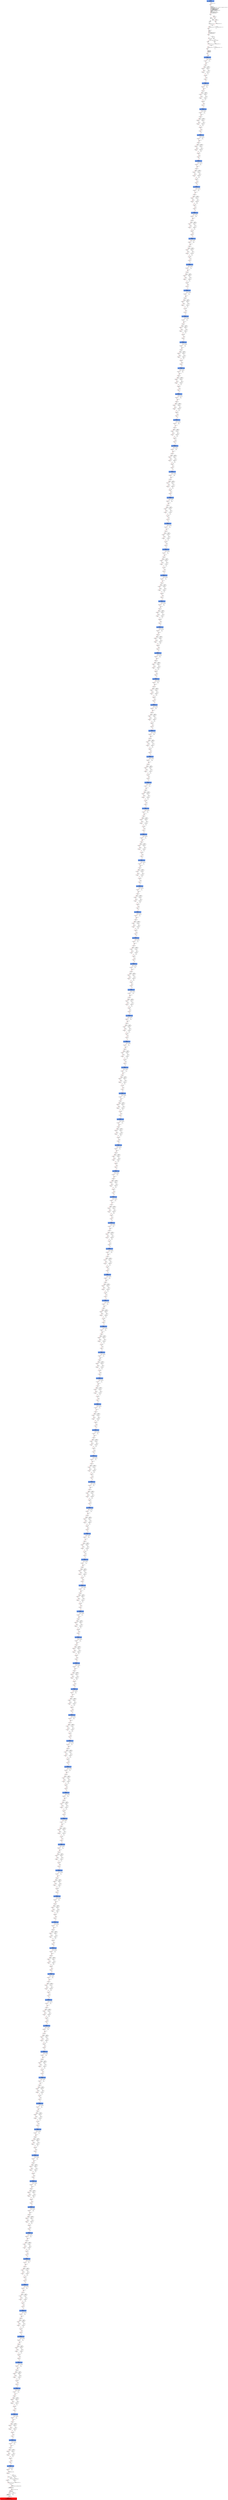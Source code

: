 digraph ARG {
node [style="filled" shape="box" color="white"]
0 [fillcolor="cornflowerblue" label="0 @ N20\nmain entry\nAbstractionState: ABS0: true\n" id="0"]
44 [label="44 @ N61\nmain\n" id="44"]
45 [label="45 @ N24\nmain\n" id="45"]
50 [label="50 @ N26\nmain\n" id="50"]
53 [label="53 @ N28\nmain\n" id="53"]
54 [label="54 @ N29\nmain\n" id="54"]
56 [label="56 @ N35\nmain\n" id="56"]
61 [label="61 @ N38\nmain\n" id="61"]
64 [label="64 @ N39\nmain\n" id="64"]
65 [label="65 @ N40\nmain\n" id="65"]
67 [label="67 @ N43\nmain\n" id="67"]
130176 [fillcolor="cornflowerblue" label="130176 @ N44\nmain\nAbstractionState: ABS8745\n" id="130176"]
130177 [label="130177 @ N45\nmain\n" id="130177"]
130196 [label="130196 @ N48\nmain\n" id="130196"]
130198 [label="130198 @ N50\nmain\n" id="130198"]
130199 [label="130199 @ N52\nmain\n" id="130199"]
130203 [label="130203 @ N49\nmain\n" id="130203"]
130204 [label="130204 @ N54\nmain\n" id="130204"]
130206 [fillcolor="cornflowerblue" label="130206 @ N44\nmain\nAbstractionState: ABS8747\n" id="130206"]
130207 [label="130207 @ N45\nmain\n" id="130207"]
130226 [label="130226 @ N48\nmain\n" id="130226"]
130228 [label="130228 @ N50\nmain\n" id="130228"]
130229 [label="130229 @ N52\nmain\n" id="130229"]
130233 [label="130233 @ N49\nmain\n" id="130233"]
130234 [label="130234 @ N54\nmain\n" id="130234"]
130236 [fillcolor="cornflowerblue" label="130236 @ N44\nmain\nAbstractionState: ABS8749\n" id="130236"]
130237 [label="130237 @ N45\nmain\n" id="130237"]
130256 [label="130256 @ N48\nmain\n" id="130256"]
130258 [label="130258 @ N50\nmain\n" id="130258"]
130259 [label="130259 @ N52\nmain\n" id="130259"]
130263 [label="130263 @ N49\nmain\n" id="130263"]
130264 [label="130264 @ N54\nmain\n" id="130264"]
130266 [fillcolor="cornflowerblue" label="130266 @ N44\nmain\nAbstractionState: ABS8751\n" id="130266"]
130267 [label="130267 @ N45\nmain\n" id="130267"]
130286 [label="130286 @ N48\nmain\n" id="130286"]
130288 [label="130288 @ N50\nmain\n" id="130288"]
130289 [label="130289 @ N52\nmain\n" id="130289"]
130293 [label="130293 @ N49\nmain\n" id="130293"]
130294 [label="130294 @ N54\nmain\n" id="130294"]
130296 [fillcolor="cornflowerblue" label="130296 @ N44\nmain\nAbstractionState: ABS8753\n" id="130296"]
130297 [label="130297 @ N45\nmain\n" id="130297"]
130316 [label="130316 @ N48\nmain\n" id="130316"]
130318 [label="130318 @ N50\nmain\n" id="130318"]
130319 [label="130319 @ N52\nmain\n" id="130319"]
130323 [label="130323 @ N49\nmain\n" id="130323"]
130324 [label="130324 @ N54\nmain\n" id="130324"]
130326 [fillcolor="cornflowerblue" label="130326 @ N44\nmain\nAbstractionState: ABS8755\n" id="130326"]
130327 [label="130327 @ N45\nmain\n" id="130327"]
130346 [label="130346 @ N48\nmain\n" id="130346"]
130348 [label="130348 @ N50\nmain\n" id="130348"]
130349 [label="130349 @ N52\nmain\n" id="130349"]
130353 [label="130353 @ N49\nmain\n" id="130353"]
130354 [label="130354 @ N54\nmain\n" id="130354"]
130356 [fillcolor="cornflowerblue" label="130356 @ N44\nmain\nAbstractionState: ABS8757\n" id="130356"]
130357 [label="130357 @ N45\nmain\n" id="130357"]
130376 [label="130376 @ N48\nmain\n" id="130376"]
130378 [label="130378 @ N50\nmain\n" id="130378"]
130379 [label="130379 @ N52\nmain\n" id="130379"]
130383 [label="130383 @ N49\nmain\n" id="130383"]
130384 [label="130384 @ N54\nmain\n" id="130384"]
130386 [fillcolor="cornflowerblue" label="130386 @ N44\nmain\nAbstractionState: ABS8759\n" id="130386"]
130387 [label="130387 @ N45\nmain\n" id="130387"]
130406 [label="130406 @ N48\nmain\n" id="130406"]
130408 [label="130408 @ N50\nmain\n" id="130408"]
130409 [label="130409 @ N52\nmain\n" id="130409"]
130413 [label="130413 @ N49\nmain\n" id="130413"]
130414 [label="130414 @ N54\nmain\n" id="130414"]
130416 [fillcolor="cornflowerblue" label="130416 @ N44\nmain\nAbstractionState: ABS8761\n" id="130416"]
130417 [label="130417 @ N45\nmain\n" id="130417"]
130436 [label="130436 @ N48\nmain\n" id="130436"]
130438 [label="130438 @ N50\nmain\n" id="130438"]
130439 [label="130439 @ N52\nmain\n" id="130439"]
130443 [label="130443 @ N49\nmain\n" id="130443"]
130444 [label="130444 @ N54\nmain\n" id="130444"]
130446 [fillcolor="cornflowerblue" label="130446 @ N44\nmain\nAbstractionState: ABS8763\n" id="130446"]
130447 [label="130447 @ N45\nmain\n" id="130447"]
130466 [label="130466 @ N48\nmain\n" id="130466"]
130468 [label="130468 @ N50\nmain\n" id="130468"]
130469 [label="130469 @ N52\nmain\n" id="130469"]
130473 [label="130473 @ N49\nmain\n" id="130473"]
130474 [label="130474 @ N54\nmain\n" id="130474"]
130476 [fillcolor="cornflowerblue" label="130476 @ N44\nmain\nAbstractionState: ABS8765\n" id="130476"]
130477 [label="130477 @ N45\nmain\n" id="130477"]
130496 [label="130496 @ N48\nmain\n" id="130496"]
130498 [label="130498 @ N50\nmain\n" id="130498"]
130499 [label="130499 @ N52\nmain\n" id="130499"]
130503 [label="130503 @ N49\nmain\n" id="130503"]
130504 [label="130504 @ N54\nmain\n" id="130504"]
130506 [fillcolor="cornflowerblue" label="130506 @ N44\nmain\nAbstractionState: ABS8767\n" id="130506"]
130507 [label="130507 @ N45\nmain\n" id="130507"]
130526 [label="130526 @ N48\nmain\n" id="130526"]
130528 [label="130528 @ N50\nmain\n" id="130528"]
130529 [label="130529 @ N52\nmain\n" id="130529"]
130533 [label="130533 @ N49\nmain\n" id="130533"]
130534 [label="130534 @ N54\nmain\n" id="130534"]
130536 [fillcolor="cornflowerblue" label="130536 @ N44\nmain\nAbstractionState: ABS8769\n" id="130536"]
130537 [label="130537 @ N45\nmain\n" id="130537"]
130556 [label="130556 @ N48\nmain\n" id="130556"]
130558 [label="130558 @ N50\nmain\n" id="130558"]
130559 [label="130559 @ N52\nmain\n" id="130559"]
130563 [label="130563 @ N49\nmain\n" id="130563"]
130564 [label="130564 @ N54\nmain\n" id="130564"]
130566 [fillcolor="cornflowerblue" label="130566 @ N44\nmain\nAbstractionState: ABS8771\n" id="130566"]
130567 [label="130567 @ N45\nmain\n" id="130567"]
130586 [label="130586 @ N48\nmain\n" id="130586"]
130588 [label="130588 @ N50\nmain\n" id="130588"]
130589 [label="130589 @ N52\nmain\n" id="130589"]
130593 [label="130593 @ N49\nmain\n" id="130593"]
130594 [label="130594 @ N54\nmain\n" id="130594"]
130596 [fillcolor="cornflowerblue" label="130596 @ N44\nmain\nAbstractionState: ABS8773\n" id="130596"]
130597 [label="130597 @ N45\nmain\n" id="130597"]
130616 [label="130616 @ N48\nmain\n" id="130616"]
130618 [label="130618 @ N50\nmain\n" id="130618"]
130619 [label="130619 @ N52\nmain\n" id="130619"]
130623 [label="130623 @ N49\nmain\n" id="130623"]
130624 [label="130624 @ N54\nmain\n" id="130624"]
130626 [fillcolor="cornflowerblue" label="130626 @ N44\nmain\nAbstractionState: ABS8775\n" id="130626"]
130627 [label="130627 @ N45\nmain\n" id="130627"]
130646 [label="130646 @ N48\nmain\n" id="130646"]
130648 [label="130648 @ N50\nmain\n" id="130648"]
130649 [label="130649 @ N52\nmain\n" id="130649"]
130653 [label="130653 @ N49\nmain\n" id="130653"]
130654 [label="130654 @ N54\nmain\n" id="130654"]
130656 [fillcolor="cornflowerblue" label="130656 @ N44\nmain\nAbstractionState: ABS8777\n" id="130656"]
130657 [label="130657 @ N45\nmain\n" id="130657"]
130676 [label="130676 @ N48\nmain\n" id="130676"]
130678 [label="130678 @ N50\nmain\n" id="130678"]
130679 [label="130679 @ N52\nmain\n" id="130679"]
130683 [label="130683 @ N49\nmain\n" id="130683"]
130684 [label="130684 @ N54\nmain\n" id="130684"]
130686 [fillcolor="cornflowerblue" label="130686 @ N44\nmain\nAbstractionState: ABS8779\n" id="130686"]
130687 [label="130687 @ N45\nmain\n" id="130687"]
130706 [label="130706 @ N48\nmain\n" id="130706"]
130708 [label="130708 @ N50\nmain\n" id="130708"]
130709 [label="130709 @ N52\nmain\n" id="130709"]
130713 [label="130713 @ N49\nmain\n" id="130713"]
130714 [label="130714 @ N54\nmain\n" id="130714"]
130716 [fillcolor="cornflowerblue" label="130716 @ N44\nmain\nAbstractionState: ABS8781\n" id="130716"]
130717 [label="130717 @ N45\nmain\n" id="130717"]
130736 [label="130736 @ N48\nmain\n" id="130736"]
130738 [label="130738 @ N50\nmain\n" id="130738"]
130739 [label="130739 @ N52\nmain\n" id="130739"]
130743 [label="130743 @ N49\nmain\n" id="130743"]
130744 [label="130744 @ N54\nmain\n" id="130744"]
130746 [fillcolor="cornflowerblue" label="130746 @ N44\nmain\nAbstractionState: ABS8783\n" id="130746"]
130747 [label="130747 @ N45\nmain\n" id="130747"]
130766 [label="130766 @ N48\nmain\n" id="130766"]
130768 [label="130768 @ N50\nmain\n" id="130768"]
130769 [label="130769 @ N52\nmain\n" id="130769"]
130773 [label="130773 @ N49\nmain\n" id="130773"]
130774 [label="130774 @ N54\nmain\n" id="130774"]
130776 [fillcolor="cornflowerblue" label="130776 @ N44\nmain\nAbstractionState: ABS8785\n" id="130776"]
130777 [label="130777 @ N45\nmain\n" id="130777"]
130796 [label="130796 @ N48\nmain\n" id="130796"]
130798 [label="130798 @ N50\nmain\n" id="130798"]
130799 [label="130799 @ N52\nmain\n" id="130799"]
130803 [label="130803 @ N49\nmain\n" id="130803"]
130804 [label="130804 @ N54\nmain\n" id="130804"]
130806 [fillcolor="cornflowerblue" label="130806 @ N44\nmain\nAbstractionState: ABS8787\n" id="130806"]
130807 [label="130807 @ N45\nmain\n" id="130807"]
130826 [label="130826 @ N48\nmain\n" id="130826"]
130828 [label="130828 @ N50\nmain\n" id="130828"]
130829 [label="130829 @ N52\nmain\n" id="130829"]
130833 [label="130833 @ N49\nmain\n" id="130833"]
130834 [label="130834 @ N54\nmain\n" id="130834"]
130836 [fillcolor="cornflowerblue" label="130836 @ N44\nmain\nAbstractionState: ABS8789\n" id="130836"]
130837 [label="130837 @ N45\nmain\n" id="130837"]
130856 [label="130856 @ N48\nmain\n" id="130856"]
130858 [label="130858 @ N50\nmain\n" id="130858"]
130859 [label="130859 @ N52\nmain\n" id="130859"]
130863 [label="130863 @ N49\nmain\n" id="130863"]
130864 [label="130864 @ N54\nmain\n" id="130864"]
130866 [fillcolor="cornflowerblue" label="130866 @ N44\nmain\nAbstractionState: ABS8791\n" id="130866"]
130867 [label="130867 @ N45\nmain\n" id="130867"]
130886 [label="130886 @ N48\nmain\n" id="130886"]
130888 [label="130888 @ N50\nmain\n" id="130888"]
130889 [label="130889 @ N52\nmain\n" id="130889"]
130893 [label="130893 @ N49\nmain\n" id="130893"]
130894 [label="130894 @ N54\nmain\n" id="130894"]
130896 [fillcolor="cornflowerblue" label="130896 @ N44\nmain\nAbstractionState: ABS8793\n" id="130896"]
130897 [label="130897 @ N45\nmain\n" id="130897"]
130916 [label="130916 @ N48\nmain\n" id="130916"]
130918 [label="130918 @ N50\nmain\n" id="130918"]
130919 [label="130919 @ N52\nmain\n" id="130919"]
130923 [label="130923 @ N49\nmain\n" id="130923"]
130924 [label="130924 @ N54\nmain\n" id="130924"]
130926 [fillcolor="cornflowerblue" label="130926 @ N44\nmain\nAbstractionState: ABS8795\n" id="130926"]
130927 [label="130927 @ N45\nmain\n" id="130927"]
130946 [label="130946 @ N48\nmain\n" id="130946"]
130948 [label="130948 @ N50\nmain\n" id="130948"]
130949 [label="130949 @ N52\nmain\n" id="130949"]
130953 [label="130953 @ N49\nmain\n" id="130953"]
130954 [label="130954 @ N54\nmain\n" id="130954"]
130956 [fillcolor="cornflowerblue" label="130956 @ N44\nmain\nAbstractionState: ABS8797\n" id="130956"]
130957 [label="130957 @ N45\nmain\n" id="130957"]
130976 [label="130976 @ N48\nmain\n" id="130976"]
130978 [label="130978 @ N50\nmain\n" id="130978"]
130979 [label="130979 @ N52\nmain\n" id="130979"]
130983 [label="130983 @ N49\nmain\n" id="130983"]
130984 [label="130984 @ N54\nmain\n" id="130984"]
130986 [fillcolor="cornflowerblue" label="130986 @ N44\nmain\nAbstractionState: ABS8799\n" id="130986"]
130987 [label="130987 @ N45\nmain\n" id="130987"]
131006 [label="131006 @ N48\nmain\n" id="131006"]
131008 [label="131008 @ N50\nmain\n" id="131008"]
131009 [label="131009 @ N52\nmain\n" id="131009"]
131013 [label="131013 @ N49\nmain\n" id="131013"]
131014 [label="131014 @ N54\nmain\n" id="131014"]
131016 [fillcolor="cornflowerblue" label="131016 @ N44\nmain\nAbstractionState: ABS8801\n" id="131016"]
131017 [label="131017 @ N45\nmain\n" id="131017"]
131036 [label="131036 @ N48\nmain\n" id="131036"]
131038 [label="131038 @ N50\nmain\n" id="131038"]
131039 [label="131039 @ N52\nmain\n" id="131039"]
131043 [label="131043 @ N49\nmain\n" id="131043"]
131044 [label="131044 @ N54\nmain\n" id="131044"]
131046 [fillcolor="cornflowerblue" label="131046 @ N44\nmain\nAbstractionState: ABS8803\n" id="131046"]
131047 [label="131047 @ N45\nmain\n" id="131047"]
131066 [label="131066 @ N48\nmain\n" id="131066"]
131068 [label="131068 @ N50\nmain\n" id="131068"]
131069 [label="131069 @ N52\nmain\n" id="131069"]
131073 [label="131073 @ N49\nmain\n" id="131073"]
131074 [label="131074 @ N54\nmain\n" id="131074"]
131076 [fillcolor="cornflowerblue" label="131076 @ N44\nmain\nAbstractionState: ABS8805\n" id="131076"]
131077 [label="131077 @ N45\nmain\n" id="131077"]
131096 [label="131096 @ N48\nmain\n" id="131096"]
131098 [label="131098 @ N50\nmain\n" id="131098"]
131099 [label="131099 @ N52\nmain\n" id="131099"]
131103 [label="131103 @ N49\nmain\n" id="131103"]
131104 [label="131104 @ N54\nmain\n" id="131104"]
131106 [fillcolor="cornflowerblue" label="131106 @ N44\nmain\nAbstractionState: ABS8807\n" id="131106"]
131107 [label="131107 @ N45\nmain\n" id="131107"]
131126 [label="131126 @ N48\nmain\n" id="131126"]
131128 [label="131128 @ N50\nmain\n" id="131128"]
131129 [label="131129 @ N52\nmain\n" id="131129"]
131133 [label="131133 @ N49\nmain\n" id="131133"]
131134 [label="131134 @ N54\nmain\n" id="131134"]
131136 [fillcolor="cornflowerblue" label="131136 @ N44\nmain\nAbstractionState: ABS8809\n" id="131136"]
131137 [label="131137 @ N45\nmain\n" id="131137"]
131156 [label="131156 @ N48\nmain\n" id="131156"]
131158 [label="131158 @ N50\nmain\n" id="131158"]
131159 [label="131159 @ N52\nmain\n" id="131159"]
131163 [label="131163 @ N49\nmain\n" id="131163"]
131164 [label="131164 @ N54\nmain\n" id="131164"]
131166 [fillcolor="cornflowerblue" label="131166 @ N44\nmain\nAbstractionState: ABS8811\n" id="131166"]
131167 [label="131167 @ N45\nmain\n" id="131167"]
131186 [label="131186 @ N48\nmain\n" id="131186"]
131188 [label="131188 @ N50\nmain\n" id="131188"]
131189 [label="131189 @ N52\nmain\n" id="131189"]
131193 [label="131193 @ N49\nmain\n" id="131193"]
131194 [label="131194 @ N54\nmain\n" id="131194"]
131196 [fillcolor="cornflowerblue" label="131196 @ N44\nmain\nAbstractionState: ABS8813\n" id="131196"]
131197 [label="131197 @ N45\nmain\n" id="131197"]
131216 [label="131216 @ N48\nmain\n" id="131216"]
131218 [label="131218 @ N50\nmain\n" id="131218"]
131219 [label="131219 @ N52\nmain\n" id="131219"]
131223 [label="131223 @ N49\nmain\n" id="131223"]
131224 [label="131224 @ N54\nmain\n" id="131224"]
131226 [fillcolor="cornflowerblue" label="131226 @ N44\nmain\nAbstractionState: ABS8815\n" id="131226"]
131227 [label="131227 @ N45\nmain\n" id="131227"]
131246 [label="131246 @ N48\nmain\n" id="131246"]
131248 [label="131248 @ N50\nmain\n" id="131248"]
131249 [label="131249 @ N52\nmain\n" id="131249"]
131253 [label="131253 @ N49\nmain\n" id="131253"]
131254 [label="131254 @ N54\nmain\n" id="131254"]
131256 [fillcolor="cornflowerblue" label="131256 @ N44\nmain\nAbstractionState: ABS8817\n" id="131256"]
131257 [label="131257 @ N45\nmain\n" id="131257"]
131276 [label="131276 @ N48\nmain\n" id="131276"]
131278 [label="131278 @ N50\nmain\n" id="131278"]
131279 [label="131279 @ N52\nmain\n" id="131279"]
131283 [label="131283 @ N49\nmain\n" id="131283"]
131284 [label="131284 @ N54\nmain\n" id="131284"]
131286 [fillcolor="cornflowerblue" label="131286 @ N44\nmain\nAbstractionState: ABS8819\n" id="131286"]
131287 [label="131287 @ N45\nmain\n" id="131287"]
131306 [label="131306 @ N48\nmain\n" id="131306"]
131308 [label="131308 @ N50\nmain\n" id="131308"]
131309 [label="131309 @ N52\nmain\n" id="131309"]
131313 [label="131313 @ N49\nmain\n" id="131313"]
131314 [label="131314 @ N54\nmain\n" id="131314"]
131316 [fillcolor="cornflowerblue" label="131316 @ N44\nmain\nAbstractionState: ABS8821\n" id="131316"]
131317 [label="131317 @ N45\nmain\n" id="131317"]
131336 [label="131336 @ N48\nmain\n" id="131336"]
131338 [label="131338 @ N50\nmain\n" id="131338"]
131339 [label="131339 @ N52\nmain\n" id="131339"]
131343 [label="131343 @ N49\nmain\n" id="131343"]
131344 [label="131344 @ N54\nmain\n" id="131344"]
131346 [fillcolor="cornflowerblue" label="131346 @ N44\nmain\nAbstractionState: ABS8823\n" id="131346"]
131347 [label="131347 @ N45\nmain\n" id="131347"]
131366 [label="131366 @ N48\nmain\n" id="131366"]
131368 [label="131368 @ N50\nmain\n" id="131368"]
131369 [label="131369 @ N52\nmain\n" id="131369"]
131373 [label="131373 @ N49\nmain\n" id="131373"]
131374 [label="131374 @ N54\nmain\n" id="131374"]
131376 [fillcolor="cornflowerblue" label="131376 @ N44\nmain\nAbstractionState: ABS8825\n" id="131376"]
131377 [label="131377 @ N45\nmain\n" id="131377"]
131396 [label="131396 @ N48\nmain\n" id="131396"]
131398 [label="131398 @ N50\nmain\n" id="131398"]
131399 [label="131399 @ N52\nmain\n" id="131399"]
131403 [label="131403 @ N49\nmain\n" id="131403"]
131404 [label="131404 @ N54\nmain\n" id="131404"]
131406 [fillcolor="cornflowerblue" label="131406 @ N44\nmain\nAbstractionState: ABS8827\n" id="131406"]
131407 [label="131407 @ N45\nmain\n" id="131407"]
131426 [label="131426 @ N48\nmain\n" id="131426"]
131428 [label="131428 @ N50\nmain\n" id="131428"]
131429 [label="131429 @ N52\nmain\n" id="131429"]
131433 [label="131433 @ N49\nmain\n" id="131433"]
131434 [label="131434 @ N54\nmain\n" id="131434"]
131436 [fillcolor="cornflowerblue" label="131436 @ N44\nmain\nAbstractionState: ABS8829\n" id="131436"]
131437 [label="131437 @ N45\nmain\n" id="131437"]
131456 [label="131456 @ N48\nmain\n" id="131456"]
131458 [label="131458 @ N50\nmain\n" id="131458"]
131459 [label="131459 @ N52\nmain\n" id="131459"]
131463 [label="131463 @ N49\nmain\n" id="131463"]
131464 [label="131464 @ N54\nmain\n" id="131464"]
131466 [fillcolor="cornflowerblue" label="131466 @ N44\nmain\nAbstractionState: ABS8831\n" id="131466"]
131467 [label="131467 @ N45\nmain\n" id="131467"]
131486 [label="131486 @ N48\nmain\n" id="131486"]
131488 [label="131488 @ N50\nmain\n" id="131488"]
131489 [label="131489 @ N52\nmain\n" id="131489"]
131493 [label="131493 @ N49\nmain\n" id="131493"]
131494 [label="131494 @ N54\nmain\n" id="131494"]
131496 [fillcolor="cornflowerblue" label="131496 @ N44\nmain\nAbstractionState: ABS8833\n" id="131496"]
131497 [label="131497 @ N45\nmain\n" id="131497"]
131516 [label="131516 @ N48\nmain\n" id="131516"]
131518 [label="131518 @ N50\nmain\n" id="131518"]
131519 [label="131519 @ N52\nmain\n" id="131519"]
131523 [label="131523 @ N49\nmain\n" id="131523"]
131524 [label="131524 @ N54\nmain\n" id="131524"]
131526 [fillcolor="cornflowerblue" label="131526 @ N44\nmain\nAbstractionState: ABS8835\n" id="131526"]
131527 [label="131527 @ N45\nmain\n" id="131527"]
131546 [label="131546 @ N48\nmain\n" id="131546"]
131548 [label="131548 @ N50\nmain\n" id="131548"]
131549 [label="131549 @ N52\nmain\n" id="131549"]
131553 [label="131553 @ N49\nmain\n" id="131553"]
131554 [label="131554 @ N54\nmain\n" id="131554"]
131556 [fillcolor="cornflowerblue" label="131556 @ N44\nmain\nAbstractionState: ABS8837\n" id="131556"]
131557 [label="131557 @ N45\nmain\n" id="131557"]
131576 [label="131576 @ N48\nmain\n" id="131576"]
131578 [label="131578 @ N50\nmain\n" id="131578"]
131579 [label="131579 @ N52\nmain\n" id="131579"]
131583 [label="131583 @ N49\nmain\n" id="131583"]
131584 [label="131584 @ N54\nmain\n" id="131584"]
131586 [fillcolor="cornflowerblue" label="131586 @ N44\nmain\nAbstractionState: ABS8839\n" id="131586"]
131587 [label="131587 @ N45\nmain\n" id="131587"]
131606 [label="131606 @ N48\nmain\n" id="131606"]
131608 [label="131608 @ N50\nmain\n" id="131608"]
131609 [label="131609 @ N52\nmain\n" id="131609"]
131613 [label="131613 @ N49\nmain\n" id="131613"]
131614 [label="131614 @ N54\nmain\n" id="131614"]
131616 [fillcolor="cornflowerblue" label="131616 @ N44\nmain\nAbstractionState: ABS8841\n" id="131616"]
131617 [label="131617 @ N45\nmain\n" id="131617"]
131636 [label="131636 @ N48\nmain\n" id="131636"]
131638 [label="131638 @ N50\nmain\n" id="131638"]
131639 [label="131639 @ N52\nmain\n" id="131639"]
131643 [label="131643 @ N49\nmain\n" id="131643"]
131644 [label="131644 @ N54\nmain\n" id="131644"]
131646 [fillcolor="cornflowerblue" label="131646 @ N44\nmain\nAbstractionState: ABS8843\n" id="131646"]
131647 [label="131647 @ N45\nmain\n" id="131647"]
131666 [label="131666 @ N48\nmain\n" id="131666"]
131668 [label="131668 @ N50\nmain\n" id="131668"]
131669 [label="131669 @ N52\nmain\n" id="131669"]
131673 [label="131673 @ N49\nmain\n" id="131673"]
131674 [label="131674 @ N54\nmain\n" id="131674"]
131676 [fillcolor="cornflowerblue" label="131676 @ N44\nmain\nAbstractionState: ABS8845\n" id="131676"]
131677 [label="131677 @ N45\nmain\n" id="131677"]
131696 [label="131696 @ N48\nmain\n" id="131696"]
131698 [label="131698 @ N50\nmain\n" id="131698"]
131699 [label="131699 @ N52\nmain\n" id="131699"]
131703 [label="131703 @ N49\nmain\n" id="131703"]
131704 [label="131704 @ N54\nmain\n" id="131704"]
131706 [fillcolor="cornflowerblue" label="131706 @ N44\nmain\nAbstractionState: ABS8847\n" id="131706"]
131707 [label="131707 @ N45\nmain\n" id="131707"]
131726 [label="131726 @ N48\nmain\n" id="131726"]
131728 [label="131728 @ N50\nmain\n" id="131728"]
131729 [label="131729 @ N52\nmain\n" id="131729"]
131733 [label="131733 @ N49\nmain\n" id="131733"]
131734 [label="131734 @ N54\nmain\n" id="131734"]
131736 [fillcolor="cornflowerblue" label="131736 @ N44\nmain\nAbstractionState: ABS8849\n" id="131736"]
131737 [label="131737 @ N45\nmain\n" id="131737"]
131756 [label="131756 @ N48\nmain\n" id="131756"]
131758 [label="131758 @ N50\nmain\n" id="131758"]
131759 [label="131759 @ N52\nmain\n" id="131759"]
131763 [label="131763 @ N49\nmain\n" id="131763"]
131764 [label="131764 @ N54\nmain\n" id="131764"]
131766 [fillcolor="cornflowerblue" label="131766 @ N44\nmain\nAbstractionState: ABS8851\n" id="131766"]
131767 [label="131767 @ N45\nmain\n" id="131767"]
131786 [label="131786 @ N48\nmain\n" id="131786"]
131788 [label="131788 @ N50\nmain\n" id="131788"]
131789 [label="131789 @ N52\nmain\n" id="131789"]
131793 [label="131793 @ N49\nmain\n" id="131793"]
131794 [label="131794 @ N54\nmain\n" id="131794"]
131796 [fillcolor="cornflowerblue" label="131796 @ N44\nmain\nAbstractionState: ABS8853\n" id="131796"]
131797 [label="131797 @ N45\nmain\n" id="131797"]
131816 [label="131816 @ N48\nmain\n" id="131816"]
131818 [label="131818 @ N50\nmain\n" id="131818"]
131819 [label="131819 @ N52\nmain\n" id="131819"]
131823 [label="131823 @ N49\nmain\n" id="131823"]
131824 [label="131824 @ N54\nmain\n" id="131824"]
131826 [fillcolor="cornflowerblue" label="131826 @ N44\nmain\nAbstractionState: ABS8855\n" id="131826"]
131827 [label="131827 @ N45\nmain\n" id="131827"]
131846 [label="131846 @ N48\nmain\n" id="131846"]
131848 [label="131848 @ N50\nmain\n" id="131848"]
131849 [label="131849 @ N52\nmain\n" id="131849"]
131853 [label="131853 @ N49\nmain\n" id="131853"]
131854 [label="131854 @ N54\nmain\n" id="131854"]
131856 [fillcolor="cornflowerblue" label="131856 @ N44\nmain\nAbstractionState: ABS8857\n" id="131856"]
131857 [label="131857 @ N45\nmain\n" id="131857"]
131876 [label="131876 @ N48\nmain\n" id="131876"]
131878 [label="131878 @ N50\nmain\n" id="131878"]
131879 [label="131879 @ N52\nmain\n" id="131879"]
131883 [label="131883 @ N49\nmain\n" id="131883"]
131884 [label="131884 @ N54\nmain\n" id="131884"]
131886 [fillcolor="cornflowerblue" label="131886 @ N44\nmain\nAbstractionState: ABS8859\n" id="131886"]
131887 [label="131887 @ N45\nmain\n" id="131887"]
131906 [label="131906 @ N48\nmain\n" id="131906"]
131908 [label="131908 @ N50\nmain\n" id="131908"]
131909 [label="131909 @ N52\nmain\n" id="131909"]
131913 [label="131913 @ N49\nmain\n" id="131913"]
131914 [label="131914 @ N54\nmain\n" id="131914"]
131916 [fillcolor="cornflowerblue" label="131916 @ N44\nmain\nAbstractionState: ABS8861\n" id="131916"]
131917 [label="131917 @ N45\nmain\n" id="131917"]
131936 [label="131936 @ N48\nmain\n" id="131936"]
131938 [label="131938 @ N50\nmain\n" id="131938"]
131939 [label="131939 @ N52\nmain\n" id="131939"]
131943 [label="131943 @ N49\nmain\n" id="131943"]
131944 [label="131944 @ N54\nmain\n" id="131944"]
131946 [fillcolor="cornflowerblue" label="131946 @ N44\nmain\nAbstractionState: ABS8863\n" id="131946"]
131947 [label="131947 @ N45\nmain\n" id="131947"]
131966 [label="131966 @ N48\nmain\n" id="131966"]
131968 [label="131968 @ N50\nmain\n" id="131968"]
131969 [label="131969 @ N52\nmain\n" id="131969"]
131973 [label="131973 @ N49\nmain\n" id="131973"]
131974 [label="131974 @ N54\nmain\n" id="131974"]
131976 [fillcolor="cornflowerblue" label="131976 @ N44\nmain\nAbstractionState: ABS8865\n" id="131976"]
131977 [label="131977 @ N45\nmain\n" id="131977"]
131996 [label="131996 @ N48\nmain\n" id="131996"]
131998 [label="131998 @ N50\nmain\n" id="131998"]
131999 [label="131999 @ N52\nmain\n" id="131999"]
132003 [label="132003 @ N49\nmain\n" id="132003"]
132004 [label="132004 @ N54\nmain\n" id="132004"]
132006 [fillcolor="cornflowerblue" label="132006 @ N44\nmain\nAbstractionState: ABS8867\n" id="132006"]
132007 [label="132007 @ N45\nmain\n" id="132007"]
132026 [label="132026 @ N48\nmain\n" id="132026"]
132028 [label="132028 @ N50\nmain\n" id="132028"]
132029 [label="132029 @ N52\nmain\n" id="132029"]
132033 [label="132033 @ N49\nmain\n" id="132033"]
132034 [label="132034 @ N54\nmain\n" id="132034"]
132036 [fillcolor="cornflowerblue" label="132036 @ N44\nmain\nAbstractionState: ABS8869\n" id="132036"]
132037 [label="132037 @ N45\nmain\n" id="132037"]
132056 [label="132056 @ N48\nmain\n" id="132056"]
132058 [label="132058 @ N50\nmain\n" id="132058"]
132059 [label="132059 @ N52\nmain\n" id="132059"]
132063 [label="132063 @ N49\nmain\n" id="132063"]
132064 [label="132064 @ N54\nmain\n" id="132064"]
132066 [fillcolor="cornflowerblue" label="132066 @ N44\nmain\nAbstractionState: ABS8871\n" id="132066"]
132067 [label="132067 @ N45\nmain\n" id="132067"]
132086 [label="132086 @ N48\nmain\n" id="132086"]
132088 [label="132088 @ N50\nmain\n" id="132088"]
132089 [label="132089 @ N52\nmain\n" id="132089"]
132093 [label="132093 @ N49\nmain\n" id="132093"]
132094 [label="132094 @ N54\nmain\n" id="132094"]
132096 [fillcolor="cornflowerblue" label="132096 @ N44\nmain\nAbstractionState: ABS8873\n" id="132096"]
132097 [label="132097 @ N45\nmain\n" id="132097"]
132116 [label="132116 @ N48\nmain\n" id="132116"]
132118 [label="132118 @ N50\nmain\n" id="132118"]
132119 [label="132119 @ N52\nmain\n" id="132119"]
132123 [label="132123 @ N49\nmain\n" id="132123"]
132124 [label="132124 @ N54\nmain\n" id="132124"]
132126 [fillcolor="cornflowerblue" label="132126 @ N44\nmain\nAbstractionState: ABS8875\n" id="132126"]
132127 [label="132127 @ N45\nmain\n" id="132127"]
132146 [label="132146 @ N48\nmain\n" id="132146"]
132148 [label="132148 @ N50\nmain\n" id="132148"]
132149 [label="132149 @ N52\nmain\n" id="132149"]
132153 [label="132153 @ N49\nmain\n" id="132153"]
132154 [label="132154 @ N54\nmain\n" id="132154"]
132156 [fillcolor="cornflowerblue" label="132156 @ N44\nmain\nAbstractionState: ABS8877\n" id="132156"]
132157 [label="132157 @ N45\nmain\n" id="132157"]
132176 [label="132176 @ N48\nmain\n" id="132176"]
132178 [label="132178 @ N50\nmain\n" id="132178"]
132179 [label="132179 @ N52\nmain\n" id="132179"]
132183 [label="132183 @ N49\nmain\n" id="132183"]
132184 [label="132184 @ N54\nmain\n" id="132184"]
132186 [fillcolor="cornflowerblue" label="132186 @ N44\nmain\nAbstractionState: ABS8879\n" id="132186"]
132187 [label="132187 @ N45\nmain\n" id="132187"]
132206 [label="132206 @ N48\nmain\n" id="132206"]
132208 [label="132208 @ N50\nmain\n" id="132208"]
132209 [label="132209 @ N52\nmain\n" id="132209"]
132213 [label="132213 @ N49\nmain\n" id="132213"]
132214 [label="132214 @ N54\nmain\n" id="132214"]
132216 [fillcolor="cornflowerblue" label="132216 @ N44\nmain\nAbstractionState: ABS8881\n" id="132216"]
132217 [label="132217 @ N45\nmain\n" id="132217"]
132236 [label="132236 @ N48\nmain\n" id="132236"]
132238 [label="132238 @ N50\nmain\n" id="132238"]
132239 [label="132239 @ N52\nmain\n" id="132239"]
132243 [label="132243 @ N49\nmain\n" id="132243"]
132244 [label="132244 @ N54\nmain\n" id="132244"]
132246 [fillcolor="cornflowerblue" label="132246 @ N44\nmain\nAbstractionState: ABS8883\n" id="132246"]
132247 [label="132247 @ N45\nmain\n" id="132247"]
132266 [label="132266 @ N48\nmain\n" id="132266"]
132268 [label="132268 @ N50\nmain\n" id="132268"]
132269 [label="132269 @ N52\nmain\n" id="132269"]
132273 [label="132273 @ N49\nmain\n" id="132273"]
132274 [label="132274 @ N54\nmain\n" id="132274"]
132276 [fillcolor="cornflowerblue" label="132276 @ N44\nmain\nAbstractionState: ABS8885\n" id="132276"]
132277 [label="132277 @ N45\nmain\n" id="132277"]
132296 [label="132296 @ N48\nmain\n" id="132296"]
132298 [label="132298 @ N50\nmain\n" id="132298"]
132299 [label="132299 @ N52\nmain\n" id="132299"]
132303 [label="132303 @ N49\nmain\n" id="132303"]
132304 [label="132304 @ N54\nmain\n" id="132304"]
132306 [fillcolor="cornflowerblue" label="132306 @ N44\nmain\nAbstractionState: ABS8887\n" id="132306"]
132307 [label="132307 @ N45\nmain\n" id="132307"]
132326 [label="132326 @ N48\nmain\n" id="132326"]
132328 [label="132328 @ N50\nmain\n" id="132328"]
132329 [label="132329 @ N52\nmain\n" id="132329"]
132333 [label="132333 @ N49\nmain\n" id="132333"]
132334 [label="132334 @ N54\nmain\n" id="132334"]
132336 [fillcolor="cornflowerblue" label="132336 @ N44\nmain\nAbstractionState: ABS8889\n" id="132336"]
132337 [label="132337 @ N45\nmain\n" id="132337"]
132356 [label="132356 @ N48\nmain\n" id="132356"]
132358 [label="132358 @ N50\nmain\n" id="132358"]
132359 [label="132359 @ N52\nmain\n" id="132359"]
132363 [label="132363 @ N49\nmain\n" id="132363"]
132364 [label="132364 @ N54\nmain\n" id="132364"]
132366 [fillcolor="cornflowerblue" label="132366 @ N44\nmain\nAbstractionState: ABS8891\n" id="132366"]
132367 [label="132367 @ N45\nmain\n" id="132367"]
132386 [label="132386 @ N48\nmain\n" id="132386"]
132388 [label="132388 @ N50\nmain\n" id="132388"]
132389 [label="132389 @ N52\nmain\n" id="132389"]
132393 [label="132393 @ N49\nmain\n" id="132393"]
132394 [label="132394 @ N54\nmain\n" id="132394"]
132396 [fillcolor="cornflowerblue" label="132396 @ N44\nmain\nAbstractionState: ABS8893\n" id="132396"]
132397 [label="132397 @ N45\nmain\n" id="132397"]
132416 [label="132416 @ N48\nmain\n" id="132416"]
132418 [label="132418 @ N50\nmain\n" id="132418"]
132419 [label="132419 @ N52\nmain\n" id="132419"]
132423 [label="132423 @ N49\nmain\n" id="132423"]
132424 [label="132424 @ N54\nmain\n" id="132424"]
132426 [fillcolor="cornflowerblue" label="132426 @ N44\nmain\nAbstractionState: ABS8895\n" id="132426"]
132427 [label="132427 @ N45\nmain\n" id="132427"]
132446 [label="132446 @ N48\nmain\n" id="132446"]
132448 [label="132448 @ N50\nmain\n" id="132448"]
132449 [label="132449 @ N52\nmain\n" id="132449"]
132453 [label="132453 @ N49\nmain\n" id="132453"]
132454 [label="132454 @ N54\nmain\n" id="132454"]
132456 [fillcolor="cornflowerblue" label="132456 @ N44\nmain\nAbstractionState: ABS8897\n" id="132456"]
132457 [label="132457 @ N45\nmain\n" id="132457"]
132476 [label="132476 @ N48\nmain\n" id="132476"]
132478 [label="132478 @ N50\nmain\n" id="132478"]
132479 [label="132479 @ N52\nmain\n" id="132479"]
132483 [label="132483 @ N49\nmain\n" id="132483"]
132484 [label="132484 @ N54\nmain\n" id="132484"]
132486 [fillcolor="cornflowerblue" label="132486 @ N44\nmain\nAbstractionState: ABS8899\n" id="132486"]
132487 [label="132487 @ N45\nmain\n" id="132487"]
132506 [label="132506 @ N48\nmain\n" id="132506"]
132508 [label="132508 @ N50\nmain\n" id="132508"]
132509 [label="132509 @ N52\nmain\n" id="132509"]
132513 [label="132513 @ N49\nmain\n" id="132513"]
132514 [label="132514 @ N54\nmain\n" id="132514"]
132516 [fillcolor="cornflowerblue" label="132516 @ N44\nmain\nAbstractionState: ABS8901\n" id="132516"]
132517 [label="132517 @ N45\nmain\n" id="132517"]
132536 [label="132536 @ N48\nmain\n" id="132536"]
132538 [label="132538 @ N50\nmain\n" id="132538"]
132539 [label="132539 @ N52\nmain\n" id="132539"]
132543 [label="132543 @ N49\nmain\n" id="132543"]
132544 [label="132544 @ N54\nmain\n" id="132544"]
132546 [fillcolor="cornflowerblue" label="132546 @ N44\nmain\nAbstractionState: ABS8903\n" id="132546"]
132547 [label="132547 @ N45\nmain\n" id="132547"]
132566 [label="132566 @ N48\nmain\n" id="132566"]
132568 [label="132568 @ N50\nmain\n" id="132568"]
132569 [label="132569 @ N52\nmain\n" id="132569"]
132573 [label="132573 @ N49\nmain\n" id="132573"]
132574 [label="132574 @ N54\nmain\n" id="132574"]
132576 [fillcolor="cornflowerblue" label="132576 @ N44\nmain\nAbstractionState: ABS8905\n" id="132576"]
132577 [label="132577 @ N45\nmain\n" id="132577"]
132596 [label="132596 @ N48\nmain\n" id="132596"]
132598 [label="132598 @ N50\nmain\n" id="132598"]
132599 [label="132599 @ N52\nmain\n" id="132599"]
132603 [label="132603 @ N49\nmain\n" id="132603"]
132604 [label="132604 @ N54\nmain\n" id="132604"]
132606 [fillcolor="cornflowerblue" label="132606 @ N44\nmain\nAbstractionState: ABS8907\n" id="132606"]
132607 [label="132607 @ N45\nmain\n" id="132607"]
132626 [label="132626 @ N48\nmain\n" id="132626"]
132628 [label="132628 @ N50\nmain\n" id="132628"]
132629 [label="132629 @ N52\nmain\n" id="132629"]
132633 [label="132633 @ N49\nmain\n" id="132633"]
132634 [label="132634 @ N54\nmain\n" id="132634"]
132636 [fillcolor="cornflowerblue" label="132636 @ N44\nmain\nAbstractionState: ABS8909\n" id="132636"]
132637 [label="132637 @ N45\nmain\n" id="132637"]
132656 [label="132656 @ N48\nmain\n" id="132656"]
132658 [label="132658 @ N50\nmain\n" id="132658"]
132659 [label="132659 @ N52\nmain\n" id="132659"]
132663 [label="132663 @ N49\nmain\n" id="132663"]
132664 [label="132664 @ N54\nmain\n" id="132664"]
132666 [fillcolor="cornflowerblue" label="132666 @ N44\nmain\nAbstractionState: ABS8911\n" id="132666"]
132667 [label="132667 @ N45\nmain\n" id="132667"]
132686 [label="132686 @ N48\nmain\n" id="132686"]
132688 [label="132688 @ N50\nmain\n" id="132688"]
132689 [label="132689 @ N52\nmain\n" id="132689"]
132693 [label="132693 @ N49\nmain\n" id="132693"]
132694 [label="132694 @ N54\nmain\n" id="132694"]
132696 [fillcolor="cornflowerblue" label="132696 @ N44\nmain\nAbstractionState: ABS8913\n" id="132696"]
132697 [label="132697 @ N45\nmain\n" id="132697"]
132716 [label="132716 @ N48\nmain\n" id="132716"]
132718 [label="132718 @ N50\nmain\n" id="132718"]
132719 [label="132719 @ N52\nmain\n" id="132719"]
132723 [label="132723 @ N49\nmain\n" id="132723"]
132724 [label="132724 @ N54\nmain\n" id="132724"]
132726 [fillcolor="cornflowerblue" label="132726 @ N44\nmain\nAbstractionState: ABS8915\n" id="132726"]
132727 [label="132727 @ N45\nmain\n" id="132727"]
132746 [label="132746 @ N48\nmain\n" id="132746"]
132748 [label="132748 @ N50\nmain\n" id="132748"]
132749 [label="132749 @ N52\nmain\n" id="132749"]
132753 [label="132753 @ N49\nmain\n" id="132753"]
132754 [label="132754 @ N54\nmain\n" id="132754"]
132756 [fillcolor="cornflowerblue" label="132756 @ N44\nmain\nAbstractionState: ABS8917\n" id="132756"]
132757 [label="132757 @ N45\nmain\n" id="132757"]
132776 [label="132776 @ N48\nmain\n" id="132776"]
132778 [label="132778 @ N50\nmain\n" id="132778"]
132779 [label="132779 @ N52\nmain\n" id="132779"]
132783 [label="132783 @ N49\nmain\n" id="132783"]
132784 [label="132784 @ N54\nmain\n" id="132784"]
132786 [fillcolor="cornflowerblue" label="132786 @ N44\nmain\nAbstractionState: ABS8919\n" id="132786"]
132787 [label="132787 @ N45\nmain\n" id="132787"]
132806 [label="132806 @ N48\nmain\n" id="132806"]
132808 [label="132808 @ N50\nmain\n" id="132808"]
132809 [label="132809 @ N52\nmain\n" id="132809"]
132813 [label="132813 @ N49\nmain\n" id="132813"]
132814 [label="132814 @ N54\nmain\n" id="132814"]
132816 [fillcolor="cornflowerblue" label="132816 @ N44\nmain\nAbstractionState: ABS8921\n" id="132816"]
132817 [label="132817 @ N45\nmain\n" id="132817"]
132836 [label="132836 @ N48\nmain\n" id="132836"]
132838 [label="132838 @ N50\nmain\n" id="132838"]
132839 [label="132839 @ N52\nmain\n" id="132839"]
132843 [label="132843 @ N49\nmain\n" id="132843"]
132844 [label="132844 @ N54\nmain\n" id="132844"]
132846 [fillcolor="cornflowerblue" label="132846 @ N44\nmain\nAbstractionState: ABS8923\n" id="132846"]
132847 [label="132847 @ N45\nmain\n" id="132847"]
132866 [label="132866 @ N48\nmain\n" id="132866"]
132868 [label="132868 @ N50\nmain\n" id="132868"]
132869 [label="132869 @ N52\nmain\n" id="132869"]
132873 [label="132873 @ N49\nmain\n" id="132873"]
132874 [label="132874 @ N54\nmain\n" id="132874"]
132876 [fillcolor="cornflowerblue" label="132876 @ N44\nmain\nAbstractionState: ABS8925\n" id="132876"]
132877 [label="132877 @ N45\nmain\n" id="132877"]
132896 [label="132896 @ N48\nmain\n" id="132896"]
132898 [label="132898 @ N50\nmain\n" id="132898"]
132899 [label="132899 @ N52\nmain\n" id="132899"]
132903 [label="132903 @ N49\nmain\n" id="132903"]
132904 [label="132904 @ N54\nmain\n" id="132904"]
132906 [fillcolor="cornflowerblue" label="132906 @ N44\nmain\nAbstractionState: ABS8927\n" id="132906"]
132907 [label="132907 @ N45\nmain\n" id="132907"]
132926 [label="132926 @ N48\nmain\n" id="132926"]
132928 [label="132928 @ N50\nmain\n" id="132928"]
132929 [label="132929 @ N52\nmain\n" id="132929"]
132933 [label="132933 @ N49\nmain\n" id="132933"]
132934 [label="132934 @ N54\nmain\n" id="132934"]
132936 [fillcolor="cornflowerblue" label="132936 @ N44\nmain\nAbstractionState: ABS8929\n" id="132936"]
132937 [label="132937 @ N45\nmain\n" id="132937"]
132956 [label="132956 @ N48\nmain\n" id="132956"]
132958 [label="132958 @ N50\nmain\n" id="132958"]
132959 [label="132959 @ N52\nmain\n" id="132959"]
132963 [label="132963 @ N49\nmain\n" id="132963"]
132964 [label="132964 @ N54\nmain\n" id="132964"]
132966 [fillcolor="cornflowerblue" label="132966 @ N44\nmain\nAbstractionState: ABS8931\n" id="132966"]
132968 [label="132968 @ N46\nmain\n" id="132968"]
132969 [label="132969 @ N55\nmain\n" id="132969"]
132974 [label="132974 @ N58\nmain\n" id="132974"]
132977 [label="132977 @ N59\nmain\n" id="132977"]
132978 [label="132978 @ N11\n__VERIFIER_assert entry\n" id="132978"]
132979 [label="132979 @ N12\n__VERIFIER_assert\n" id="132979"]
132980 [label="132980 @ N14\n__VERIFIER_assert\n" id="132980"]
132983 [fillcolor="red" label="132983 @ N15\n__VERIFIER_assert\nAbstractionState: ABS8932\n AutomatonState: ErrorLabelAutomaton: _predefinedState_ERROR\n" id="132983"]
132970 [label="132970 @ N56\nmain\n" id="132970"]
132972 [label="132972 @ N57\nmain\n" id="132972"]
132957 [label="132957 @ N51\nmain\n" id="132957"]
132961 [label="132961 @ N53\nmain\n" id="132961"]
132927 [label="132927 @ N51\nmain\n" id="132927"]
132931 [label="132931 @ N53\nmain\n" id="132931"]
132897 [label="132897 @ N51\nmain\n" id="132897"]
132901 [label="132901 @ N53\nmain\n" id="132901"]
132867 [label="132867 @ N51\nmain\n" id="132867"]
132871 [label="132871 @ N53\nmain\n" id="132871"]
132837 [label="132837 @ N51\nmain\n" id="132837"]
132841 [label="132841 @ N53\nmain\n" id="132841"]
132807 [label="132807 @ N51\nmain\n" id="132807"]
132811 [label="132811 @ N53\nmain\n" id="132811"]
132777 [label="132777 @ N51\nmain\n" id="132777"]
132781 [label="132781 @ N53\nmain\n" id="132781"]
132747 [label="132747 @ N51\nmain\n" id="132747"]
132751 [label="132751 @ N53\nmain\n" id="132751"]
132717 [label="132717 @ N51\nmain\n" id="132717"]
132721 [label="132721 @ N53\nmain\n" id="132721"]
132687 [label="132687 @ N51\nmain\n" id="132687"]
132691 [label="132691 @ N53\nmain\n" id="132691"]
132657 [label="132657 @ N51\nmain\n" id="132657"]
132661 [label="132661 @ N53\nmain\n" id="132661"]
132627 [label="132627 @ N51\nmain\n" id="132627"]
132631 [label="132631 @ N53\nmain\n" id="132631"]
132597 [label="132597 @ N51\nmain\n" id="132597"]
132601 [label="132601 @ N53\nmain\n" id="132601"]
132567 [label="132567 @ N51\nmain\n" id="132567"]
132571 [label="132571 @ N53\nmain\n" id="132571"]
132537 [label="132537 @ N51\nmain\n" id="132537"]
132541 [label="132541 @ N53\nmain\n" id="132541"]
132507 [label="132507 @ N51\nmain\n" id="132507"]
132511 [label="132511 @ N53\nmain\n" id="132511"]
132477 [label="132477 @ N51\nmain\n" id="132477"]
132481 [label="132481 @ N53\nmain\n" id="132481"]
132447 [label="132447 @ N51\nmain\n" id="132447"]
132451 [label="132451 @ N53\nmain\n" id="132451"]
132417 [label="132417 @ N51\nmain\n" id="132417"]
132421 [label="132421 @ N53\nmain\n" id="132421"]
132387 [label="132387 @ N51\nmain\n" id="132387"]
132391 [label="132391 @ N53\nmain\n" id="132391"]
132357 [label="132357 @ N51\nmain\n" id="132357"]
132361 [label="132361 @ N53\nmain\n" id="132361"]
132327 [label="132327 @ N51\nmain\n" id="132327"]
132331 [label="132331 @ N53\nmain\n" id="132331"]
132297 [label="132297 @ N51\nmain\n" id="132297"]
132301 [label="132301 @ N53\nmain\n" id="132301"]
132267 [label="132267 @ N51\nmain\n" id="132267"]
132271 [label="132271 @ N53\nmain\n" id="132271"]
132237 [label="132237 @ N51\nmain\n" id="132237"]
132241 [label="132241 @ N53\nmain\n" id="132241"]
132207 [label="132207 @ N51\nmain\n" id="132207"]
132211 [label="132211 @ N53\nmain\n" id="132211"]
132177 [label="132177 @ N51\nmain\n" id="132177"]
132181 [label="132181 @ N53\nmain\n" id="132181"]
132147 [label="132147 @ N51\nmain\n" id="132147"]
132151 [label="132151 @ N53\nmain\n" id="132151"]
132117 [label="132117 @ N51\nmain\n" id="132117"]
132121 [label="132121 @ N53\nmain\n" id="132121"]
132087 [label="132087 @ N51\nmain\n" id="132087"]
132091 [label="132091 @ N53\nmain\n" id="132091"]
132057 [label="132057 @ N51\nmain\n" id="132057"]
132061 [label="132061 @ N53\nmain\n" id="132061"]
132027 [label="132027 @ N51\nmain\n" id="132027"]
132031 [label="132031 @ N53\nmain\n" id="132031"]
131997 [label="131997 @ N51\nmain\n" id="131997"]
132001 [label="132001 @ N53\nmain\n" id="132001"]
131967 [label="131967 @ N51\nmain\n" id="131967"]
131971 [label="131971 @ N53\nmain\n" id="131971"]
131937 [label="131937 @ N51\nmain\n" id="131937"]
131941 [label="131941 @ N53\nmain\n" id="131941"]
131907 [label="131907 @ N51\nmain\n" id="131907"]
131911 [label="131911 @ N53\nmain\n" id="131911"]
131877 [label="131877 @ N51\nmain\n" id="131877"]
131881 [label="131881 @ N53\nmain\n" id="131881"]
131847 [label="131847 @ N51\nmain\n" id="131847"]
131851 [label="131851 @ N53\nmain\n" id="131851"]
131817 [label="131817 @ N51\nmain\n" id="131817"]
131821 [label="131821 @ N53\nmain\n" id="131821"]
131787 [label="131787 @ N51\nmain\n" id="131787"]
131791 [label="131791 @ N53\nmain\n" id="131791"]
131757 [label="131757 @ N51\nmain\n" id="131757"]
131761 [label="131761 @ N53\nmain\n" id="131761"]
131727 [label="131727 @ N51\nmain\n" id="131727"]
131731 [label="131731 @ N53\nmain\n" id="131731"]
131697 [label="131697 @ N51\nmain\n" id="131697"]
131701 [label="131701 @ N53\nmain\n" id="131701"]
131667 [label="131667 @ N51\nmain\n" id="131667"]
131671 [label="131671 @ N53\nmain\n" id="131671"]
131637 [label="131637 @ N51\nmain\n" id="131637"]
131641 [label="131641 @ N53\nmain\n" id="131641"]
131607 [label="131607 @ N51\nmain\n" id="131607"]
131611 [label="131611 @ N53\nmain\n" id="131611"]
131577 [label="131577 @ N51\nmain\n" id="131577"]
131581 [label="131581 @ N53\nmain\n" id="131581"]
131547 [label="131547 @ N51\nmain\n" id="131547"]
131551 [label="131551 @ N53\nmain\n" id="131551"]
131517 [label="131517 @ N51\nmain\n" id="131517"]
131521 [label="131521 @ N53\nmain\n" id="131521"]
131487 [label="131487 @ N51\nmain\n" id="131487"]
131491 [label="131491 @ N53\nmain\n" id="131491"]
131457 [label="131457 @ N51\nmain\n" id="131457"]
131461 [label="131461 @ N53\nmain\n" id="131461"]
131427 [label="131427 @ N51\nmain\n" id="131427"]
131431 [label="131431 @ N53\nmain\n" id="131431"]
131397 [label="131397 @ N51\nmain\n" id="131397"]
131401 [label="131401 @ N53\nmain\n" id="131401"]
131367 [label="131367 @ N51\nmain\n" id="131367"]
131371 [label="131371 @ N53\nmain\n" id="131371"]
131337 [label="131337 @ N51\nmain\n" id="131337"]
131341 [label="131341 @ N53\nmain\n" id="131341"]
131307 [label="131307 @ N51\nmain\n" id="131307"]
131311 [label="131311 @ N53\nmain\n" id="131311"]
131277 [label="131277 @ N51\nmain\n" id="131277"]
131281 [label="131281 @ N53\nmain\n" id="131281"]
131247 [label="131247 @ N51\nmain\n" id="131247"]
131251 [label="131251 @ N53\nmain\n" id="131251"]
131217 [label="131217 @ N51\nmain\n" id="131217"]
131221 [label="131221 @ N53\nmain\n" id="131221"]
131187 [label="131187 @ N51\nmain\n" id="131187"]
131191 [label="131191 @ N53\nmain\n" id="131191"]
131157 [label="131157 @ N51\nmain\n" id="131157"]
131161 [label="131161 @ N53\nmain\n" id="131161"]
131127 [label="131127 @ N51\nmain\n" id="131127"]
131131 [label="131131 @ N53\nmain\n" id="131131"]
131097 [label="131097 @ N51\nmain\n" id="131097"]
131101 [label="131101 @ N53\nmain\n" id="131101"]
131067 [label="131067 @ N51\nmain\n" id="131067"]
131071 [label="131071 @ N53\nmain\n" id="131071"]
131037 [label="131037 @ N51\nmain\n" id="131037"]
131041 [label="131041 @ N53\nmain\n" id="131041"]
131007 [label="131007 @ N51\nmain\n" id="131007"]
131011 [label="131011 @ N53\nmain\n" id="131011"]
130977 [label="130977 @ N51\nmain\n" id="130977"]
130981 [label="130981 @ N53\nmain\n" id="130981"]
130947 [label="130947 @ N51\nmain\n" id="130947"]
130951 [label="130951 @ N53\nmain\n" id="130951"]
130917 [label="130917 @ N51\nmain\n" id="130917"]
130921 [label="130921 @ N53\nmain\n" id="130921"]
130887 [label="130887 @ N51\nmain\n" id="130887"]
130891 [label="130891 @ N53\nmain\n" id="130891"]
130857 [label="130857 @ N51\nmain\n" id="130857"]
130861 [label="130861 @ N53\nmain\n" id="130861"]
130827 [label="130827 @ N51\nmain\n" id="130827"]
130831 [label="130831 @ N53\nmain\n" id="130831"]
130797 [label="130797 @ N51\nmain\n" id="130797"]
130801 [label="130801 @ N53\nmain\n" id="130801"]
130767 [label="130767 @ N51\nmain\n" id="130767"]
130771 [label="130771 @ N53\nmain\n" id="130771"]
130737 [label="130737 @ N51\nmain\n" id="130737"]
130741 [label="130741 @ N53\nmain\n" id="130741"]
130707 [label="130707 @ N51\nmain\n" id="130707"]
130711 [label="130711 @ N53\nmain\n" id="130711"]
130677 [label="130677 @ N51\nmain\n" id="130677"]
130681 [label="130681 @ N53\nmain\n" id="130681"]
130647 [label="130647 @ N51\nmain\n" id="130647"]
130651 [label="130651 @ N53\nmain\n" id="130651"]
130617 [label="130617 @ N51\nmain\n" id="130617"]
130621 [label="130621 @ N53\nmain\n" id="130621"]
130587 [label="130587 @ N51\nmain\n" id="130587"]
130591 [label="130591 @ N53\nmain\n" id="130591"]
130557 [label="130557 @ N51\nmain\n" id="130557"]
130561 [label="130561 @ N53\nmain\n" id="130561"]
130527 [label="130527 @ N51\nmain\n" id="130527"]
130531 [label="130531 @ N53\nmain\n" id="130531"]
130497 [label="130497 @ N51\nmain\n" id="130497"]
130501 [label="130501 @ N53\nmain\n" id="130501"]
130467 [label="130467 @ N51\nmain\n" id="130467"]
130471 [label="130471 @ N53\nmain\n" id="130471"]
130437 [label="130437 @ N51\nmain\n" id="130437"]
130441 [label="130441 @ N53\nmain\n" id="130441"]
130407 [label="130407 @ N51\nmain\n" id="130407"]
130411 [label="130411 @ N53\nmain\n" id="130411"]
130377 [label="130377 @ N51\nmain\n" id="130377"]
130381 [label="130381 @ N53\nmain\n" id="130381"]
130347 [label="130347 @ N51\nmain\n" id="130347"]
130351 [label="130351 @ N53\nmain\n" id="130351"]
130317 [label="130317 @ N51\nmain\n" id="130317"]
130321 [label="130321 @ N53\nmain\n" id="130321"]
130287 [label="130287 @ N51\nmain\n" id="130287"]
130291 [label="130291 @ N53\nmain\n" id="130291"]
130257 [label="130257 @ N51\nmain\n" id="130257"]
130261 [label="130261 @ N53\nmain\n" id="130261"]
130227 [label="130227 @ N51\nmain\n" id="130227"]
130231 [label="130231 @ N53\nmain\n" id="130231"]
130197 [label="130197 @ N51\nmain\n" id="130197"]
130201 [label="130201 @ N53\nmain\n" id="130201"]
57 [label="57 @ N36\nmain\n" id="57"]
59 [label="59 @ N37\nmain\n" id="59"]
47 [label="47 @ N25\nmain\n" id="47"]
49 [label="49 @ N27\nmain\n" id="49"]
0 -> 44 [color="red" label="Line 0: \lINIT GLOBAL VARS\l" id="0 -> 44"]
44 -> 45 [color="red" label="Lines 7 - 26: \lvoid abort();\lvoid __assert_fail(const char *, const char *, unsigned int, const char *);\lvoid reach_error();\lvoid assume_abort_if_not(int cond);\lvoid __VERIFIER_assert(int cond);\lvoid __VERIFIER_assume(int);\lint __VERIFIER_nondet_int();\lunsigned int __VERIFIER_nondet_uint();\lint main();\lFunction start dummy edge\lint flag;\lflag = __VERIFIER_nondet_int();\lint __CPAchecker_TMP_0;\l" id="44 -> 45"]
45 -> 47 [color="red" label="Line 26: \l[!(flag == 0)]\l" id="45 -> 47"]
45 -> 50 [label="Line 26: \l[flag == 0]\l" id="45 -> 50"]
50 -> 53 [label="Line 0: \l__CPAchecker_TMP_0 = 1;\l" id="50 -> 53"]
53 -> 54 [color="red" label="Line 26: \l[__CPAchecker_TMP_0 != 0]\l" id="53 -> 54"]
53 -> 55 [label="Line 26: \l[!(__CPAchecker_TMP_0 != 0)]\l" id="53 -> 55"]
54 -> 56 [color="red" label="Lines 27 - 31: \lint i = 0;\lint x = 0;\lint y = 0;\lint n;\ln = __VERIFIER_nondet_int();\lint __CPAchecker_TMP_1;\l" id="54 -> 56"]
56 -> 57 [label="Line 31: \l[n >= 1000]\l" id="56 -> 57"]
56 -> 61 [color="red" label="Line 31: \l[!(n >= 1000)]\l" id="56 -> 61"]
61 -> 64 [color="red" label="Line 0: \l__CPAchecker_TMP_1 = 0;\l" id="61 -> 64"]
64 -> 65 [color="red" label="Line 31: \l[__CPAchecker_TMP_1 != 0]\l" id="64 -> 65"]
64 -> 66 [label="Line 31: \l[!(__CPAchecker_TMP_1 != 0)]\l" id="64 -> 66"]
65 -> 67 [color="red" label="Lines 33 - 33: \lunsigned int a;\lunsigned int b;\lunsigned int r;\l" id="65 -> 67"]
67 -> 130176 [color="red" label="Line 35: \lwhile\l" id="67 -> 130176"]
130176 -> 130177 [color="red" label="Line 35: \l[i < n]\l" id="130176 -> 130177"]
130176 -> 130178 [label="Line 35: \l[!(i < n)]\l" id="130176 -> 130178"]
130177 -> 130196 [color="red" label="Lines 36 - 37: \lx = x;\ly = y;\l" id="130177 -> 130196"]
130196 -> 130197 [label="Line 38: \l[flag == 0]\l" id="130196 -> 130197"]
130196 -> 130198 [color="red" label="Line 38: \l[!(flag == 0)]\l" id="130196 -> 130198"]
130198 -> 130199 [color="red" label="Line 39: \lx = x + 3;\l" id="130198 -> 130199"]
130199 -> 130203 [color="red" label="Line 0: \l\l" id="130199 -> 130203"]
130203 -> 130204 [color="red" label="Line 43: \li = i + 1;\l" id="130203 -> 130204"]
130204 -> 130206 [color="red" label="Line 0: \l\l" id="130204 -> 130206"]
130206 -> 130207 [color="red" label="Line 35: \l[i < n]\l" id="130206 -> 130207"]
130206 -> 130208 [label="Line 35: \l[!(i < n)]\l" id="130206 -> 130208"]
130207 -> 130226 [color="red" label="Lines 36 - 37: \lx = x;\ly = y;\l" id="130207 -> 130226"]
130226 -> 130227 [label="Line 38: \l[flag == 0]\l" id="130226 -> 130227"]
130226 -> 130228 [color="red" label="Line 38: \l[!(flag == 0)]\l" id="130226 -> 130228"]
130228 -> 130229 [color="red" label="Line 39: \lx = x + 3;\l" id="130228 -> 130229"]
130229 -> 130233 [color="red" label="Line 0: \l\l" id="130229 -> 130233"]
130233 -> 130234 [color="red" label="Line 43: \li = i + 1;\l" id="130233 -> 130234"]
130234 -> 130236 [color="red" label="Line 0: \l\l" id="130234 -> 130236"]
130236 -> 130237 [color="red" label="Line 35: \l[i < n]\l" id="130236 -> 130237"]
130236 -> 130238 [label="Line 35: \l[!(i < n)]\l" id="130236 -> 130238"]
130237 -> 130256 [color="red" label="Lines 36 - 37: \lx = x;\ly = y;\l" id="130237 -> 130256"]
130256 -> 130257 [label="Line 38: \l[flag == 0]\l" id="130256 -> 130257"]
130256 -> 130258 [color="red" label="Line 38: \l[!(flag == 0)]\l" id="130256 -> 130258"]
130258 -> 130259 [color="red" label="Line 39: \lx = x + 3;\l" id="130258 -> 130259"]
130259 -> 130263 [color="red" label="Line 0: \l\l" id="130259 -> 130263"]
130263 -> 130264 [color="red" label="Line 43: \li = i + 1;\l" id="130263 -> 130264"]
130264 -> 130266 [color="red" label="Line 0: \l\l" id="130264 -> 130266"]
130266 -> 130267 [color="red" label="Line 35: \l[i < n]\l" id="130266 -> 130267"]
130266 -> 130268 [label="Line 35: \l[!(i < n)]\l" id="130266 -> 130268"]
130267 -> 130286 [color="red" label="Lines 36 - 37: \lx = x;\ly = y;\l" id="130267 -> 130286"]
130286 -> 130287 [label="Line 38: \l[flag == 0]\l" id="130286 -> 130287"]
130286 -> 130288 [color="red" label="Line 38: \l[!(flag == 0)]\l" id="130286 -> 130288"]
130288 -> 130289 [color="red" label="Line 39: \lx = x + 3;\l" id="130288 -> 130289"]
130289 -> 130293 [color="red" label="Line 0: \l\l" id="130289 -> 130293"]
130293 -> 130294 [color="red" label="Line 43: \li = i + 1;\l" id="130293 -> 130294"]
130294 -> 130296 [color="red" label="Line 0: \l\l" id="130294 -> 130296"]
130296 -> 130297 [color="red" label="Line 35: \l[i < n]\l" id="130296 -> 130297"]
130296 -> 130298 [label="Line 35: \l[!(i < n)]\l" id="130296 -> 130298"]
130297 -> 130316 [color="red" label="Lines 36 - 37: \lx = x;\ly = y;\l" id="130297 -> 130316"]
130316 -> 130317 [label="Line 38: \l[flag == 0]\l" id="130316 -> 130317"]
130316 -> 130318 [color="red" label="Line 38: \l[!(flag == 0)]\l" id="130316 -> 130318"]
130318 -> 130319 [color="red" label="Line 39: \lx = x + 3;\l" id="130318 -> 130319"]
130319 -> 130323 [color="red" label="Line 0: \l\l" id="130319 -> 130323"]
130323 -> 130324 [color="red" label="Line 43: \li = i + 1;\l" id="130323 -> 130324"]
130324 -> 130326 [color="red" label="Line 0: \l\l" id="130324 -> 130326"]
130326 -> 130327 [color="red" label="Line 35: \l[i < n]\l" id="130326 -> 130327"]
130326 -> 130328 [label="Line 35: \l[!(i < n)]\l" id="130326 -> 130328"]
130327 -> 130346 [color="red" label="Lines 36 - 37: \lx = x;\ly = y;\l" id="130327 -> 130346"]
130346 -> 130347 [label="Line 38: \l[flag == 0]\l" id="130346 -> 130347"]
130346 -> 130348 [color="red" label="Line 38: \l[!(flag == 0)]\l" id="130346 -> 130348"]
130348 -> 130349 [color="red" label="Line 39: \lx = x + 3;\l" id="130348 -> 130349"]
130349 -> 130353 [color="red" label="Line 0: \l\l" id="130349 -> 130353"]
130353 -> 130354 [color="red" label="Line 43: \li = i + 1;\l" id="130353 -> 130354"]
130354 -> 130356 [color="red" label="Line 0: \l\l" id="130354 -> 130356"]
130356 -> 130357 [color="red" label="Line 35: \l[i < n]\l" id="130356 -> 130357"]
130356 -> 130358 [label="Line 35: \l[!(i < n)]\l" id="130356 -> 130358"]
130357 -> 130376 [color="red" label="Lines 36 - 37: \lx = x;\ly = y;\l" id="130357 -> 130376"]
130376 -> 130377 [label="Line 38: \l[flag == 0]\l" id="130376 -> 130377"]
130376 -> 130378 [color="red" label="Line 38: \l[!(flag == 0)]\l" id="130376 -> 130378"]
130378 -> 130379 [color="red" label="Line 39: \lx = x + 3;\l" id="130378 -> 130379"]
130379 -> 130383 [color="red" label="Line 0: \l\l" id="130379 -> 130383"]
130383 -> 130384 [color="red" label="Line 43: \li = i + 1;\l" id="130383 -> 130384"]
130384 -> 130386 [color="red" label="Line 0: \l\l" id="130384 -> 130386"]
130386 -> 130387 [color="red" label="Line 35: \l[i < n]\l" id="130386 -> 130387"]
130386 -> 130388 [label="Line 35: \l[!(i < n)]\l" id="130386 -> 130388"]
130387 -> 130406 [color="red" label="Lines 36 - 37: \lx = x;\ly = y;\l" id="130387 -> 130406"]
130406 -> 130407 [label="Line 38: \l[flag == 0]\l" id="130406 -> 130407"]
130406 -> 130408 [color="red" label="Line 38: \l[!(flag == 0)]\l" id="130406 -> 130408"]
130408 -> 130409 [color="red" label="Line 39: \lx = x + 3;\l" id="130408 -> 130409"]
130409 -> 130413 [color="red" label="Line 0: \l\l" id="130409 -> 130413"]
130413 -> 130414 [color="red" label="Line 43: \li = i + 1;\l" id="130413 -> 130414"]
130414 -> 130416 [color="red" label="Line 0: \l\l" id="130414 -> 130416"]
130416 -> 130417 [color="red" label="Line 35: \l[i < n]\l" id="130416 -> 130417"]
130416 -> 130418 [label="Line 35: \l[!(i < n)]\l" id="130416 -> 130418"]
130417 -> 130436 [color="red" label="Lines 36 - 37: \lx = x;\ly = y;\l" id="130417 -> 130436"]
130436 -> 130437 [label="Line 38: \l[flag == 0]\l" id="130436 -> 130437"]
130436 -> 130438 [color="red" label="Line 38: \l[!(flag == 0)]\l" id="130436 -> 130438"]
130438 -> 130439 [color="red" label="Line 39: \lx = x + 3;\l" id="130438 -> 130439"]
130439 -> 130443 [color="red" label="Line 0: \l\l" id="130439 -> 130443"]
130443 -> 130444 [color="red" label="Line 43: \li = i + 1;\l" id="130443 -> 130444"]
130444 -> 130446 [color="red" label="Line 0: \l\l" id="130444 -> 130446"]
130446 -> 130447 [color="red" label="Line 35: \l[i < n]\l" id="130446 -> 130447"]
130446 -> 130448 [label="Line 35: \l[!(i < n)]\l" id="130446 -> 130448"]
130447 -> 130466 [color="red" label="Lines 36 - 37: \lx = x;\ly = y;\l" id="130447 -> 130466"]
130466 -> 130467 [label="Line 38: \l[flag == 0]\l" id="130466 -> 130467"]
130466 -> 130468 [color="red" label="Line 38: \l[!(flag == 0)]\l" id="130466 -> 130468"]
130468 -> 130469 [color="red" label="Line 39: \lx = x + 3;\l" id="130468 -> 130469"]
130469 -> 130473 [color="red" label="Line 0: \l\l" id="130469 -> 130473"]
130473 -> 130474 [color="red" label="Line 43: \li = i + 1;\l" id="130473 -> 130474"]
130474 -> 130476 [color="red" label="Line 0: \l\l" id="130474 -> 130476"]
130476 -> 130477 [color="red" label="Line 35: \l[i < n]\l" id="130476 -> 130477"]
130476 -> 130478 [label="Line 35: \l[!(i < n)]\l" id="130476 -> 130478"]
130477 -> 130496 [color="red" label="Lines 36 - 37: \lx = x;\ly = y;\l" id="130477 -> 130496"]
130496 -> 130497 [label="Line 38: \l[flag == 0]\l" id="130496 -> 130497"]
130496 -> 130498 [color="red" label="Line 38: \l[!(flag == 0)]\l" id="130496 -> 130498"]
130498 -> 130499 [color="red" label="Line 39: \lx = x + 3;\l" id="130498 -> 130499"]
130499 -> 130503 [color="red" label="Line 0: \l\l" id="130499 -> 130503"]
130503 -> 130504 [color="red" label="Line 43: \li = i + 1;\l" id="130503 -> 130504"]
130504 -> 130506 [color="red" label="Line 0: \l\l" id="130504 -> 130506"]
130506 -> 130507 [color="red" label="Line 35: \l[i < n]\l" id="130506 -> 130507"]
130506 -> 130508 [label="Line 35: \l[!(i < n)]\l" id="130506 -> 130508"]
130507 -> 130526 [color="red" label="Lines 36 - 37: \lx = x;\ly = y;\l" id="130507 -> 130526"]
130526 -> 130527 [label="Line 38: \l[flag == 0]\l" id="130526 -> 130527"]
130526 -> 130528 [color="red" label="Line 38: \l[!(flag == 0)]\l" id="130526 -> 130528"]
130528 -> 130529 [color="red" label="Line 39: \lx = x + 3;\l" id="130528 -> 130529"]
130529 -> 130533 [color="red" label="Line 0: \l\l" id="130529 -> 130533"]
130533 -> 130534 [color="red" label="Line 43: \li = i + 1;\l" id="130533 -> 130534"]
130534 -> 130536 [color="red" label="Line 0: \l\l" id="130534 -> 130536"]
130536 -> 130537 [color="red" label="Line 35: \l[i < n]\l" id="130536 -> 130537"]
130536 -> 130538 [label="Line 35: \l[!(i < n)]\l" id="130536 -> 130538"]
130537 -> 130556 [color="red" label="Lines 36 - 37: \lx = x;\ly = y;\l" id="130537 -> 130556"]
130556 -> 130557 [label="Line 38: \l[flag == 0]\l" id="130556 -> 130557"]
130556 -> 130558 [color="red" label="Line 38: \l[!(flag == 0)]\l" id="130556 -> 130558"]
130558 -> 130559 [color="red" label="Line 39: \lx = x + 3;\l" id="130558 -> 130559"]
130559 -> 130563 [color="red" label="Line 0: \l\l" id="130559 -> 130563"]
130563 -> 130564 [color="red" label="Line 43: \li = i + 1;\l" id="130563 -> 130564"]
130564 -> 130566 [color="red" label="Line 0: \l\l" id="130564 -> 130566"]
130566 -> 130567 [color="red" label="Line 35: \l[i < n]\l" id="130566 -> 130567"]
130566 -> 130568 [label="Line 35: \l[!(i < n)]\l" id="130566 -> 130568"]
130567 -> 130586 [color="red" label="Lines 36 - 37: \lx = x;\ly = y;\l" id="130567 -> 130586"]
130586 -> 130587 [label="Line 38: \l[flag == 0]\l" id="130586 -> 130587"]
130586 -> 130588 [color="red" label="Line 38: \l[!(flag == 0)]\l" id="130586 -> 130588"]
130588 -> 130589 [color="red" label="Line 39: \lx = x + 3;\l" id="130588 -> 130589"]
130589 -> 130593 [color="red" label="Line 0: \l\l" id="130589 -> 130593"]
130593 -> 130594 [color="red" label="Line 43: \li = i + 1;\l" id="130593 -> 130594"]
130594 -> 130596 [color="red" label="Line 0: \l\l" id="130594 -> 130596"]
130596 -> 130597 [color="red" label="Line 35: \l[i < n]\l" id="130596 -> 130597"]
130596 -> 130598 [label="Line 35: \l[!(i < n)]\l" id="130596 -> 130598"]
130597 -> 130616 [color="red" label="Lines 36 - 37: \lx = x;\ly = y;\l" id="130597 -> 130616"]
130616 -> 130617 [label="Line 38: \l[flag == 0]\l" id="130616 -> 130617"]
130616 -> 130618 [color="red" label="Line 38: \l[!(flag == 0)]\l" id="130616 -> 130618"]
130618 -> 130619 [color="red" label="Line 39: \lx = x + 3;\l" id="130618 -> 130619"]
130619 -> 130623 [color="red" label="Line 0: \l\l" id="130619 -> 130623"]
130623 -> 130624 [color="red" label="Line 43: \li = i + 1;\l" id="130623 -> 130624"]
130624 -> 130626 [color="red" label="Line 0: \l\l" id="130624 -> 130626"]
130626 -> 130627 [color="red" label="Line 35: \l[i < n]\l" id="130626 -> 130627"]
130626 -> 130628 [label="Line 35: \l[!(i < n)]\l" id="130626 -> 130628"]
130627 -> 130646 [color="red" label="Lines 36 - 37: \lx = x;\ly = y;\l" id="130627 -> 130646"]
130646 -> 130647 [label="Line 38: \l[flag == 0]\l" id="130646 -> 130647"]
130646 -> 130648 [color="red" label="Line 38: \l[!(flag == 0)]\l" id="130646 -> 130648"]
130648 -> 130649 [color="red" label="Line 39: \lx = x + 3;\l" id="130648 -> 130649"]
130649 -> 130653 [color="red" label="Line 0: \l\l" id="130649 -> 130653"]
130653 -> 130654 [color="red" label="Line 43: \li = i + 1;\l" id="130653 -> 130654"]
130654 -> 130656 [color="red" label="Line 0: \l\l" id="130654 -> 130656"]
130656 -> 130657 [color="red" label="Line 35: \l[i < n]\l" id="130656 -> 130657"]
130656 -> 130658 [label="Line 35: \l[!(i < n)]\l" id="130656 -> 130658"]
130657 -> 130676 [color="red" label="Lines 36 - 37: \lx = x;\ly = y;\l" id="130657 -> 130676"]
130676 -> 130677 [label="Line 38: \l[flag == 0]\l" id="130676 -> 130677"]
130676 -> 130678 [color="red" label="Line 38: \l[!(flag == 0)]\l" id="130676 -> 130678"]
130678 -> 130679 [color="red" label="Line 39: \lx = x + 3;\l" id="130678 -> 130679"]
130679 -> 130683 [color="red" label="Line 0: \l\l" id="130679 -> 130683"]
130683 -> 130684 [color="red" label="Line 43: \li = i + 1;\l" id="130683 -> 130684"]
130684 -> 130686 [color="red" label="Line 0: \l\l" id="130684 -> 130686"]
130686 -> 130687 [color="red" label="Line 35: \l[i < n]\l" id="130686 -> 130687"]
130686 -> 130688 [label="Line 35: \l[!(i < n)]\l" id="130686 -> 130688"]
130687 -> 130706 [color="red" label="Lines 36 - 37: \lx = x;\ly = y;\l" id="130687 -> 130706"]
130706 -> 130707 [label="Line 38: \l[flag == 0]\l" id="130706 -> 130707"]
130706 -> 130708 [color="red" label="Line 38: \l[!(flag == 0)]\l" id="130706 -> 130708"]
130708 -> 130709 [color="red" label="Line 39: \lx = x + 3;\l" id="130708 -> 130709"]
130709 -> 130713 [color="red" label="Line 0: \l\l" id="130709 -> 130713"]
130713 -> 130714 [color="red" label="Line 43: \li = i + 1;\l" id="130713 -> 130714"]
130714 -> 130716 [color="red" label="Line 0: \l\l" id="130714 -> 130716"]
130716 -> 130717 [color="red" label="Line 35: \l[i < n]\l" id="130716 -> 130717"]
130716 -> 130718 [label="Line 35: \l[!(i < n)]\l" id="130716 -> 130718"]
130717 -> 130736 [color="red" label="Lines 36 - 37: \lx = x;\ly = y;\l" id="130717 -> 130736"]
130736 -> 130737 [label="Line 38: \l[flag == 0]\l" id="130736 -> 130737"]
130736 -> 130738 [color="red" label="Line 38: \l[!(flag == 0)]\l" id="130736 -> 130738"]
130738 -> 130739 [color="red" label="Line 39: \lx = x + 3;\l" id="130738 -> 130739"]
130739 -> 130743 [color="red" label="Line 0: \l\l" id="130739 -> 130743"]
130743 -> 130744 [color="red" label="Line 43: \li = i + 1;\l" id="130743 -> 130744"]
130744 -> 130746 [color="red" label="Line 0: \l\l" id="130744 -> 130746"]
130746 -> 130747 [color="red" label="Line 35: \l[i < n]\l" id="130746 -> 130747"]
130746 -> 130748 [label="Line 35: \l[!(i < n)]\l" id="130746 -> 130748"]
130747 -> 130766 [color="red" label="Lines 36 - 37: \lx = x;\ly = y;\l" id="130747 -> 130766"]
130766 -> 130767 [label="Line 38: \l[flag == 0]\l" id="130766 -> 130767"]
130766 -> 130768 [color="red" label="Line 38: \l[!(flag == 0)]\l" id="130766 -> 130768"]
130768 -> 130769 [color="red" label="Line 39: \lx = x + 3;\l" id="130768 -> 130769"]
130769 -> 130773 [color="red" label="Line 0: \l\l" id="130769 -> 130773"]
130773 -> 130774 [color="red" label="Line 43: \li = i + 1;\l" id="130773 -> 130774"]
130774 -> 130776 [color="red" label="Line 0: \l\l" id="130774 -> 130776"]
130776 -> 130777 [color="red" label="Line 35: \l[i < n]\l" id="130776 -> 130777"]
130776 -> 130778 [label="Line 35: \l[!(i < n)]\l" id="130776 -> 130778"]
130777 -> 130796 [color="red" label="Lines 36 - 37: \lx = x;\ly = y;\l" id="130777 -> 130796"]
130796 -> 130797 [label="Line 38: \l[flag == 0]\l" id="130796 -> 130797"]
130796 -> 130798 [color="red" label="Line 38: \l[!(flag == 0)]\l" id="130796 -> 130798"]
130798 -> 130799 [color="red" label="Line 39: \lx = x + 3;\l" id="130798 -> 130799"]
130799 -> 130803 [color="red" label="Line 0: \l\l" id="130799 -> 130803"]
130803 -> 130804 [color="red" label="Line 43: \li = i + 1;\l" id="130803 -> 130804"]
130804 -> 130806 [color="red" label="Line 0: \l\l" id="130804 -> 130806"]
130806 -> 130807 [color="red" label="Line 35: \l[i < n]\l" id="130806 -> 130807"]
130806 -> 130808 [label="Line 35: \l[!(i < n)]\l" id="130806 -> 130808"]
130807 -> 130826 [color="red" label="Lines 36 - 37: \lx = x;\ly = y;\l" id="130807 -> 130826"]
130826 -> 130827 [label="Line 38: \l[flag == 0]\l" id="130826 -> 130827"]
130826 -> 130828 [color="red" label="Line 38: \l[!(flag == 0)]\l" id="130826 -> 130828"]
130828 -> 130829 [color="red" label="Line 39: \lx = x + 3;\l" id="130828 -> 130829"]
130829 -> 130833 [color="red" label="Line 0: \l\l" id="130829 -> 130833"]
130833 -> 130834 [color="red" label="Line 43: \li = i + 1;\l" id="130833 -> 130834"]
130834 -> 130836 [color="red" label="Line 0: \l\l" id="130834 -> 130836"]
130836 -> 130837 [color="red" label="Line 35: \l[i < n]\l" id="130836 -> 130837"]
130836 -> 130838 [label="Line 35: \l[!(i < n)]\l" id="130836 -> 130838"]
130837 -> 130856 [color="red" label="Lines 36 - 37: \lx = x;\ly = y;\l" id="130837 -> 130856"]
130856 -> 130857 [label="Line 38: \l[flag == 0]\l" id="130856 -> 130857"]
130856 -> 130858 [color="red" label="Line 38: \l[!(flag == 0)]\l" id="130856 -> 130858"]
130858 -> 130859 [color="red" label="Line 39: \lx = x + 3;\l" id="130858 -> 130859"]
130859 -> 130863 [color="red" label="Line 0: \l\l" id="130859 -> 130863"]
130863 -> 130864 [color="red" label="Line 43: \li = i + 1;\l" id="130863 -> 130864"]
130864 -> 130866 [color="red" label="Line 0: \l\l" id="130864 -> 130866"]
130866 -> 130867 [color="red" label="Line 35: \l[i < n]\l" id="130866 -> 130867"]
130866 -> 130868 [label="Line 35: \l[!(i < n)]\l" id="130866 -> 130868"]
130867 -> 130886 [color="red" label="Lines 36 - 37: \lx = x;\ly = y;\l" id="130867 -> 130886"]
130886 -> 130887 [label="Line 38: \l[flag == 0]\l" id="130886 -> 130887"]
130886 -> 130888 [color="red" label="Line 38: \l[!(flag == 0)]\l" id="130886 -> 130888"]
130888 -> 130889 [color="red" label="Line 39: \lx = x + 3;\l" id="130888 -> 130889"]
130889 -> 130893 [color="red" label="Line 0: \l\l" id="130889 -> 130893"]
130893 -> 130894 [color="red" label="Line 43: \li = i + 1;\l" id="130893 -> 130894"]
130894 -> 130896 [color="red" label="Line 0: \l\l" id="130894 -> 130896"]
130896 -> 130897 [color="red" label="Line 35: \l[i < n]\l" id="130896 -> 130897"]
130896 -> 130898 [label="Line 35: \l[!(i < n)]\l" id="130896 -> 130898"]
130897 -> 130916 [color="red" label="Lines 36 - 37: \lx = x;\ly = y;\l" id="130897 -> 130916"]
130916 -> 130917 [label="Line 38: \l[flag == 0]\l" id="130916 -> 130917"]
130916 -> 130918 [color="red" label="Line 38: \l[!(flag == 0)]\l" id="130916 -> 130918"]
130918 -> 130919 [color="red" label="Line 39: \lx = x + 3;\l" id="130918 -> 130919"]
130919 -> 130923 [color="red" label="Line 0: \l\l" id="130919 -> 130923"]
130923 -> 130924 [color="red" label="Line 43: \li = i + 1;\l" id="130923 -> 130924"]
130924 -> 130926 [color="red" label="Line 0: \l\l" id="130924 -> 130926"]
130926 -> 130927 [color="red" label="Line 35: \l[i < n]\l" id="130926 -> 130927"]
130926 -> 130928 [label="Line 35: \l[!(i < n)]\l" id="130926 -> 130928"]
130927 -> 130946 [color="red" label="Lines 36 - 37: \lx = x;\ly = y;\l" id="130927 -> 130946"]
130946 -> 130947 [label="Line 38: \l[flag == 0]\l" id="130946 -> 130947"]
130946 -> 130948 [color="red" label="Line 38: \l[!(flag == 0)]\l" id="130946 -> 130948"]
130948 -> 130949 [color="red" label="Line 39: \lx = x + 3;\l" id="130948 -> 130949"]
130949 -> 130953 [color="red" label="Line 0: \l\l" id="130949 -> 130953"]
130953 -> 130954 [color="red" label="Line 43: \li = i + 1;\l" id="130953 -> 130954"]
130954 -> 130956 [color="red" label="Line 0: \l\l" id="130954 -> 130956"]
130956 -> 130957 [color="red" label="Line 35: \l[i < n]\l" id="130956 -> 130957"]
130956 -> 130958 [label="Line 35: \l[!(i < n)]\l" id="130956 -> 130958"]
130957 -> 130976 [color="red" label="Lines 36 - 37: \lx = x;\ly = y;\l" id="130957 -> 130976"]
130976 -> 130977 [label="Line 38: \l[flag == 0]\l" id="130976 -> 130977"]
130976 -> 130978 [color="red" label="Line 38: \l[!(flag == 0)]\l" id="130976 -> 130978"]
130978 -> 130979 [color="red" label="Line 39: \lx = x + 3;\l" id="130978 -> 130979"]
130979 -> 130983 [color="red" label="Line 0: \l\l" id="130979 -> 130983"]
130983 -> 130984 [color="red" label="Line 43: \li = i + 1;\l" id="130983 -> 130984"]
130984 -> 130986 [color="red" label="Line 0: \l\l" id="130984 -> 130986"]
130986 -> 130987 [color="red" label="Line 35: \l[i < n]\l" id="130986 -> 130987"]
130986 -> 130988 [label="Line 35: \l[!(i < n)]\l" id="130986 -> 130988"]
130987 -> 131006 [color="red" label="Lines 36 - 37: \lx = x;\ly = y;\l" id="130987 -> 131006"]
131006 -> 131007 [label="Line 38: \l[flag == 0]\l" id="131006 -> 131007"]
131006 -> 131008 [color="red" label="Line 38: \l[!(flag == 0)]\l" id="131006 -> 131008"]
131008 -> 131009 [color="red" label="Line 39: \lx = x + 3;\l" id="131008 -> 131009"]
131009 -> 131013 [color="red" label="Line 0: \l\l" id="131009 -> 131013"]
131013 -> 131014 [color="red" label="Line 43: \li = i + 1;\l" id="131013 -> 131014"]
131014 -> 131016 [color="red" label="Line 0: \l\l" id="131014 -> 131016"]
131016 -> 131017 [color="red" label="Line 35: \l[i < n]\l" id="131016 -> 131017"]
131016 -> 131018 [label="Line 35: \l[!(i < n)]\l" id="131016 -> 131018"]
131017 -> 131036 [color="red" label="Lines 36 - 37: \lx = x;\ly = y;\l" id="131017 -> 131036"]
131036 -> 131037 [label="Line 38: \l[flag == 0]\l" id="131036 -> 131037"]
131036 -> 131038 [color="red" label="Line 38: \l[!(flag == 0)]\l" id="131036 -> 131038"]
131038 -> 131039 [color="red" label="Line 39: \lx = x + 3;\l" id="131038 -> 131039"]
131039 -> 131043 [color="red" label="Line 0: \l\l" id="131039 -> 131043"]
131043 -> 131044 [color="red" label="Line 43: \li = i + 1;\l" id="131043 -> 131044"]
131044 -> 131046 [color="red" label="Line 0: \l\l" id="131044 -> 131046"]
131046 -> 131047 [color="red" label="Line 35: \l[i < n]\l" id="131046 -> 131047"]
131046 -> 131048 [label="Line 35: \l[!(i < n)]\l" id="131046 -> 131048"]
131047 -> 131066 [color="red" label="Lines 36 - 37: \lx = x;\ly = y;\l" id="131047 -> 131066"]
131066 -> 131067 [label="Line 38: \l[flag == 0]\l" id="131066 -> 131067"]
131066 -> 131068 [color="red" label="Line 38: \l[!(flag == 0)]\l" id="131066 -> 131068"]
131068 -> 131069 [color="red" label="Line 39: \lx = x + 3;\l" id="131068 -> 131069"]
131069 -> 131073 [color="red" label="Line 0: \l\l" id="131069 -> 131073"]
131073 -> 131074 [color="red" label="Line 43: \li = i + 1;\l" id="131073 -> 131074"]
131074 -> 131076 [color="red" label="Line 0: \l\l" id="131074 -> 131076"]
131076 -> 131077 [color="red" label="Line 35: \l[i < n]\l" id="131076 -> 131077"]
131076 -> 131078 [label="Line 35: \l[!(i < n)]\l" id="131076 -> 131078"]
131077 -> 131096 [color="red" label="Lines 36 - 37: \lx = x;\ly = y;\l" id="131077 -> 131096"]
131096 -> 131097 [label="Line 38: \l[flag == 0]\l" id="131096 -> 131097"]
131096 -> 131098 [color="red" label="Line 38: \l[!(flag == 0)]\l" id="131096 -> 131098"]
131098 -> 131099 [color="red" label="Line 39: \lx = x + 3;\l" id="131098 -> 131099"]
131099 -> 131103 [color="red" label="Line 0: \l\l" id="131099 -> 131103"]
131103 -> 131104 [color="red" label="Line 43: \li = i + 1;\l" id="131103 -> 131104"]
131104 -> 131106 [color="red" label="Line 0: \l\l" id="131104 -> 131106"]
131106 -> 131107 [color="red" label="Line 35: \l[i < n]\l" id="131106 -> 131107"]
131106 -> 131108 [label="Line 35: \l[!(i < n)]\l" id="131106 -> 131108"]
131107 -> 131126 [color="red" label="Lines 36 - 37: \lx = x;\ly = y;\l" id="131107 -> 131126"]
131126 -> 131127 [label="Line 38: \l[flag == 0]\l" id="131126 -> 131127"]
131126 -> 131128 [color="red" label="Line 38: \l[!(flag == 0)]\l" id="131126 -> 131128"]
131128 -> 131129 [color="red" label="Line 39: \lx = x + 3;\l" id="131128 -> 131129"]
131129 -> 131133 [color="red" label="Line 0: \l\l" id="131129 -> 131133"]
131133 -> 131134 [color="red" label="Line 43: \li = i + 1;\l" id="131133 -> 131134"]
131134 -> 131136 [color="red" label="Line 0: \l\l" id="131134 -> 131136"]
131136 -> 131137 [color="red" label="Line 35: \l[i < n]\l" id="131136 -> 131137"]
131136 -> 131138 [label="Line 35: \l[!(i < n)]\l" id="131136 -> 131138"]
131137 -> 131156 [color="red" label="Lines 36 - 37: \lx = x;\ly = y;\l" id="131137 -> 131156"]
131156 -> 131157 [label="Line 38: \l[flag == 0]\l" id="131156 -> 131157"]
131156 -> 131158 [color="red" label="Line 38: \l[!(flag == 0)]\l" id="131156 -> 131158"]
131158 -> 131159 [color="red" label="Line 39: \lx = x + 3;\l" id="131158 -> 131159"]
131159 -> 131163 [color="red" label="Line 0: \l\l" id="131159 -> 131163"]
131163 -> 131164 [color="red" label="Line 43: \li = i + 1;\l" id="131163 -> 131164"]
131164 -> 131166 [color="red" label="Line 0: \l\l" id="131164 -> 131166"]
131166 -> 131167 [color="red" label="Line 35: \l[i < n]\l" id="131166 -> 131167"]
131166 -> 131168 [label="Line 35: \l[!(i < n)]\l" id="131166 -> 131168"]
131167 -> 131186 [color="red" label="Lines 36 - 37: \lx = x;\ly = y;\l" id="131167 -> 131186"]
131186 -> 131187 [label="Line 38: \l[flag == 0]\l" id="131186 -> 131187"]
131186 -> 131188 [color="red" label="Line 38: \l[!(flag == 0)]\l" id="131186 -> 131188"]
131188 -> 131189 [color="red" label="Line 39: \lx = x + 3;\l" id="131188 -> 131189"]
131189 -> 131193 [color="red" label="Line 0: \l\l" id="131189 -> 131193"]
131193 -> 131194 [color="red" label="Line 43: \li = i + 1;\l" id="131193 -> 131194"]
131194 -> 131196 [color="red" label="Line 0: \l\l" id="131194 -> 131196"]
131196 -> 131197 [color="red" label="Line 35: \l[i < n]\l" id="131196 -> 131197"]
131196 -> 131198 [label="Line 35: \l[!(i < n)]\l" id="131196 -> 131198"]
131197 -> 131216 [color="red" label="Lines 36 - 37: \lx = x;\ly = y;\l" id="131197 -> 131216"]
131216 -> 131217 [label="Line 38: \l[flag == 0]\l" id="131216 -> 131217"]
131216 -> 131218 [color="red" label="Line 38: \l[!(flag == 0)]\l" id="131216 -> 131218"]
131218 -> 131219 [color="red" label="Line 39: \lx = x + 3;\l" id="131218 -> 131219"]
131219 -> 131223 [color="red" label="Line 0: \l\l" id="131219 -> 131223"]
131223 -> 131224 [color="red" label="Line 43: \li = i + 1;\l" id="131223 -> 131224"]
131224 -> 131226 [color="red" label="Line 0: \l\l" id="131224 -> 131226"]
131226 -> 131227 [color="red" label="Line 35: \l[i < n]\l" id="131226 -> 131227"]
131226 -> 131228 [label="Line 35: \l[!(i < n)]\l" id="131226 -> 131228"]
131227 -> 131246 [color="red" label="Lines 36 - 37: \lx = x;\ly = y;\l" id="131227 -> 131246"]
131246 -> 131247 [label="Line 38: \l[flag == 0]\l" id="131246 -> 131247"]
131246 -> 131248 [color="red" label="Line 38: \l[!(flag == 0)]\l" id="131246 -> 131248"]
131248 -> 131249 [color="red" label="Line 39: \lx = x + 3;\l" id="131248 -> 131249"]
131249 -> 131253 [color="red" label="Line 0: \l\l" id="131249 -> 131253"]
131253 -> 131254 [color="red" label="Line 43: \li = i + 1;\l" id="131253 -> 131254"]
131254 -> 131256 [color="red" label="Line 0: \l\l" id="131254 -> 131256"]
131256 -> 131257 [color="red" label="Line 35: \l[i < n]\l" id="131256 -> 131257"]
131256 -> 131258 [label="Line 35: \l[!(i < n)]\l" id="131256 -> 131258"]
131257 -> 131276 [color="red" label="Lines 36 - 37: \lx = x;\ly = y;\l" id="131257 -> 131276"]
131276 -> 131277 [label="Line 38: \l[flag == 0]\l" id="131276 -> 131277"]
131276 -> 131278 [color="red" label="Line 38: \l[!(flag == 0)]\l" id="131276 -> 131278"]
131278 -> 131279 [color="red" label="Line 39: \lx = x + 3;\l" id="131278 -> 131279"]
131279 -> 131283 [color="red" label="Line 0: \l\l" id="131279 -> 131283"]
131283 -> 131284 [color="red" label="Line 43: \li = i + 1;\l" id="131283 -> 131284"]
131284 -> 131286 [color="red" label="Line 0: \l\l" id="131284 -> 131286"]
131286 -> 131287 [color="red" label="Line 35: \l[i < n]\l" id="131286 -> 131287"]
131286 -> 131288 [label="Line 35: \l[!(i < n)]\l" id="131286 -> 131288"]
131287 -> 131306 [color="red" label="Lines 36 - 37: \lx = x;\ly = y;\l" id="131287 -> 131306"]
131306 -> 131307 [label="Line 38: \l[flag == 0]\l" id="131306 -> 131307"]
131306 -> 131308 [color="red" label="Line 38: \l[!(flag == 0)]\l" id="131306 -> 131308"]
131308 -> 131309 [color="red" label="Line 39: \lx = x + 3;\l" id="131308 -> 131309"]
131309 -> 131313 [color="red" label="Line 0: \l\l" id="131309 -> 131313"]
131313 -> 131314 [color="red" label="Line 43: \li = i + 1;\l" id="131313 -> 131314"]
131314 -> 131316 [color="red" label="Line 0: \l\l" id="131314 -> 131316"]
131316 -> 131317 [color="red" label="Line 35: \l[i < n]\l" id="131316 -> 131317"]
131316 -> 131318 [label="Line 35: \l[!(i < n)]\l" id="131316 -> 131318"]
131317 -> 131336 [color="red" label="Lines 36 - 37: \lx = x;\ly = y;\l" id="131317 -> 131336"]
131336 -> 131337 [label="Line 38: \l[flag == 0]\l" id="131336 -> 131337"]
131336 -> 131338 [color="red" label="Line 38: \l[!(flag == 0)]\l" id="131336 -> 131338"]
131338 -> 131339 [color="red" label="Line 39: \lx = x + 3;\l" id="131338 -> 131339"]
131339 -> 131343 [color="red" label="Line 0: \l\l" id="131339 -> 131343"]
131343 -> 131344 [color="red" label="Line 43: \li = i + 1;\l" id="131343 -> 131344"]
131344 -> 131346 [color="red" label="Line 0: \l\l" id="131344 -> 131346"]
131346 -> 131347 [color="red" label="Line 35: \l[i < n]\l" id="131346 -> 131347"]
131346 -> 131348 [label="Line 35: \l[!(i < n)]\l" id="131346 -> 131348"]
131347 -> 131366 [color="red" label="Lines 36 - 37: \lx = x;\ly = y;\l" id="131347 -> 131366"]
131366 -> 131367 [label="Line 38: \l[flag == 0]\l" id="131366 -> 131367"]
131366 -> 131368 [color="red" label="Line 38: \l[!(flag == 0)]\l" id="131366 -> 131368"]
131368 -> 131369 [color="red" label="Line 39: \lx = x + 3;\l" id="131368 -> 131369"]
131369 -> 131373 [color="red" label="Line 0: \l\l" id="131369 -> 131373"]
131373 -> 131374 [color="red" label="Line 43: \li = i + 1;\l" id="131373 -> 131374"]
131374 -> 131376 [color="red" label="Line 0: \l\l" id="131374 -> 131376"]
131376 -> 131377 [color="red" label="Line 35: \l[i < n]\l" id="131376 -> 131377"]
131376 -> 131378 [label="Line 35: \l[!(i < n)]\l" id="131376 -> 131378"]
131377 -> 131396 [color="red" label="Lines 36 - 37: \lx = x;\ly = y;\l" id="131377 -> 131396"]
131396 -> 131397 [label="Line 38: \l[flag == 0]\l" id="131396 -> 131397"]
131396 -> 131398 [color="red" label="Line 38: \l[!(flag == 0)]\l" id="131396 -> 131398"]
131398 -> 131399 [color="red" label="Line 39: \lx = x + 3;\l" id="131398 -> 131399"]
131399 -> 131403 [color="red" label="Line 0: \l\l" id="131399 -> 131403"]
131403 -> 131404 [color="red" label="Line 43: \li = i + 1;\l" id="131403 -> 131404"]
131404 -> 131406 [color="red" label="Line 0: \l\l" id="131404 -> 131406"]
131406 -> 131407 [color="red" label="Line 35: \l[i < n]\l" id="131406 -> 131407"]
131406 -> 131408 [label="Line 35: \l[!(i < n)]\l" id="131406 -> 131408"]
131407 -> 131426 [color="red" label="Lines 36 - 37: \lx = x;\ly = y;\l" id="131407 -> 131426"]
131426 -> 131427 [label="Line 38: \l[flag == 0]\l" id="131426 -> 131427"]
131426 -> 131428 [color="red" label="Line 38: \l[!(flag == 0)]\l" id="131426 -> 131428"]
131428 -> 131429 [color="red" label="Line 39: \lx = x + 3;\l" id="131428 -> 131429"]
131429 -> 131433 [color="red" label="Line 0: \l\l" id="131429 -> 131433"]
131433 -> 131434 [color="red" label="Line 43: \li = i + 1;\l" id="131433 -> 131434"]
131434 -> 131436 [color="red" label="Line 0: \l\l" id="131434 -> 131436"]
131436 -> 131437 [color="red" label="Line 35: \l[i < n]\l" id="131436 -> 131437"]
131436 -> 131438 [label="Line 35: \l[!(i < n)]\l" id="131436 -> 131438"]
131437 -> 131456 [color="red" label="Lines 36 - 37: \lx = x;\ly = y;\l" id="131437 -> 131456"]
131456 -> 131457 [label="Line 38: \l[flag == 0]\l" id="131456 -> 131457"]
131456 -> 131458 [color="red" label="Line 38: \l[!(flag == 0)]\l" id="131456 -> 131458"]
131458 -> 131459 [color="red" label="Line 39: \lx = x + 3;\l" id="131458 -> 131459"]
131459 -> 131463 [color="red" label="Line 0: \l\l" id="131459 -> 131463"]
131463 -> 131464 [color="red" label="Line 43: \li = i + 1;\l" id="131463 -> 131464"]
131464 -> 131466 [color="red" label="Line 0: \l\l" id="131464 -> 131466"]
131466 -> 131467 [color="red" label="Line 35: \l[i < n]\l" id="131466 -> 131467"]
131466 -> 131468 [label="Line 35: \l[!(i < n)]\l" id="131466 -> 131468"]
131467 -> 131486 [color="red" label="Lines 36 - 37: \lx = x;\ly = y;\l" id="131467 -> 131486"]
131486 -> 131487 [label="Line 38: \l[flag == 0]\l" id="131486 -> 131487"]
131486 -> 131488 [color="red" label="Line 38: \l[!(flag == 0)]\l" id="131486 -> 131488"]
131488 -> 131489 [color="red" label="Line 39: \lx = x + 3;\l" id="131488 -> 131489"]
131489 -> 131493 [color="red" label="Line 0: \l\l" id="131489 -> 131493"]
131493 -> 131494 [color="red" label="Line 43: \li = i + 1;\l" id="131493 -> 131494"]
131494 -> 131496 [color="red" label="Line 0: \l\l" id="131494 -> 131496"]
131496 -> 131497 [color="red" label="Line 35: \l[i < n]\l" id="131496 -> 131497"]
131496 -> 131498 [label="Line 35: \l[!(i < n)]\l" id="131496 -> 131498"]
131497 -> 131516 [color="red" label="Lines 36 - 37: \lx = x;\ly = y;\l" id="131497 -> 131516"]
131516 -> 131517 [label="Line 38: \l[flag == 0]\l" id="131516 -> 131517"]
131516 -> 131518 [color="red" label="Line 38: \l[!(flag == 0)]\l" id="131516 -> 131518"]
131518 -> 131519 [color="red" label="Line 39: \lx = x + 3;\l" id="131518 -> 131519"]
131519 -> 131523 [color="red" label="Line 0: \l\l" id="131519 -> 131523"]
131523 -> 131524 [color="red" label="Line 43: \li = i + 1;\l" id="131523 -> 131524"]
131524 -> 131526 [color="red" label="Line 0: \l\l" id="131524 -> 131526"]
131526 -> 131527 [color="red" label="Line 35: \l[i < n]\l" id="131526 -> 131527"]
131526 -> 131528 [label="Line 35: \l[!(i < n)]\l" id="131526 -> 131528"]
131527 -> 131546 [color="red" label="Lines 36 - 37: \lx = x;\ly = y;\l" id="131527 -> 131546"]
131546 -> 131547 [label="Line 38: \l[flag == 0]\l" id="131546 -> 131547"]
131546 -> 131548 [color="red" label="Line 38: \l[!(flag == 0)]\l" id="131546 -> 131548"]
131548 -> 131549 [color="red" label="Line 39: \lx = x + 3;\l" id="131548 -> 131549"]
131549 -> 131553 [color="red" label="Line 0: \l\l" id="131549 -> 131553"]
131553 -> 131554 [color="red" label="Line 43: \li = i + 1;\l" id="131553 -> 131554"]
131554 -> 131556 [color="red" label="Line 0: \l\l" id="131554 -> 131556"]
131556 -> 131557 [color="red" label="Line 35: \l[i < n]\l" id="131556 -> 131557"]
131556 -> 131558 [label="Line 35: \l[!(i < n)]\l" id="131556 -> 131558"]
131557 -> 131576 [color="red" label="Lines 36 - 37: \lx = x;\ly = y;\l" id="131557 -> 131576"]
131576 -> 131577 [label="Line 38: \l[flag == 0]\l" id="131576 -> 131577"]
131576 -> 131578 [color="red" label="Line 38: \l[!(flag == 0)]\l" id="131576 -> 131578"]
131578 -> 131579 [color="red" label="Line 39: \lx = x + 3;\l" id="131578 -> 131579"]
131579 -> 131583 [color="red" label="Line 0: \l\l" id="131579 -> 131583"]
131583 -> 131584 [color="red" label="Line 43: \li = i + 1;\l" id="131583 -> 131584"]
131584 -> 131586 [color="red" label="Line 0: \l\l" id="131584 -> 131586"]
131586 -> 131587 [color="red" label="Line 35: \l[i < n]\l" id="131586 -> 131587"]
131586 -> 131588 [label="Line 35: \l[!(i < n)]\l" id="131586 -> 131588"]
131587 -> 131606 [color="red" label="Lines 36 - 37: \lx = x;\ly = y;\l" id="131587 -> 131606"]
131606 -> 131607 [label="Line 38: \l[flag == 0]\l" id="131606 -> 131607"]
131606 -> 131608 [color="red" label="Line 38: \l[!(flag == 0)]\l" id="131606 -> 131608"]
131608 -> 131609 [color="red" label="Line 39: \lx = x + 3;\l" id="131608 -> 131609"]
131609 -> 131613 [color="red" label="Line 0: \l\l" id="131609 -> 131613"]
131613 -> 131614 [color="red" label="Line 43: \li = i + 1;\l" id="131613 -> 131614"]
131614 -> 131616 [color="red" label="Line 0: \l\l" id="131614 -> 131616"]
131616 -> 131617 [color="red" label="Line 35: \l[i < n]\l" id="131616 -> 131617"]
131616 -> 131618 [label="Line 35: \l[!(i < n)]\l" id="131616 -> 131618"]
131617 -> 131636 [color="red" label="Lines 36 - 37: \lx = x;\ly = y;\l" id="131617 -> 131636"]
131636 -> 131637 [label="Line 38: \l[flag == 0]\l" id="131636 -> 131637"]
131636 -> 131638 [color="red" label="Line 38: \l[!(flag == 0)]\l" id="131636 -> 131638"]
131638 -> 131639 [color="red" label="Line 39: \lx = x + 3;\l" id="131638 -> 131639"]
131639 -> 131643 [color="red" label="Line 0: \l\l" id="131639 -> 131643"]
131643 -> 131644 [color="red" label="Line 43: \li = i + 1;\l" id="131643 -> 131644"]
131644 -> 131646 [color="red" label="Line 0: \l\l" id="131644 -> 131646"]
131646 -> 131647 [color="red" label="Line 35: \l[i < n]\l" id="131646 -> 131647"]
131646 -> 131648 [label="Line 35: \l[!(i < n)]\l" id="131646 -> 131648"]
131647 -> 131666 [color="red" label="Lines 36 - 37: \lx = x;\ly = y;\l" id="131647 -> 131666"]
131666 -> 131667 [label="Line 38: \l[flag == 0]\l" id="131666 -> 131667"]
131666 -> 131668 [color="red" label="Line 38: \l[!(flag == 0)]\l" id="131666 -> 131668"]
131668 -> 131669 [color="red" label="Line 39: \lx = x + 3;\l" id="131668 -> 131669"]
131669 -> 131673 [color="red" label="Line 0: \l\l" id="131669 -> 131673"]
131673 -> 131674 [color="red" label="Line 43: \li = i + 1;\l" id="131673 -> 131674"]
131674 -> 131676 [color="red" label="Line 0: \l\l" id="131674 -> 131676"]
131676 -> 131677 [color="red" label="Line 35: \l[i < n]\l" id="131676 -> 131677"]
131676 -> 131678 [label="Line 35: \l[!(i < n)]\l" id="131676 -> 131678"]
131677 -> 131696 [color="red" label="Lines 36 - 37: \lx = x;\ly = y;\l" id="131677 -> 131696"]
131696 -> 131697 [label="Line 38: \l[flag == 0]\l" id="131696 -> 131697"]
131696 -> 131698 [color="red" label="Line 38: \l[!(flag == 0)]\l" id="131696 -> 131698"]
131698 -> 131699 [color="red" label="Line 39: \lx = x + 3;\l" id="131698 -> 131699"]
131699 -> 131703 [color="red" label="Line 0: \l\l" id="131699 -> 131703"]
131703 -> 131704 [color="red" label="Line 43: \li = i + 1;\l" id="131703 -> 131704"]
131704 -> 131706 [color="red" label="Line 0: \l\l" id="131704 -> 131706"]
131706 -> 131707 [color="red" label="Line 35: \l[i < n]\l" id="131706 -> 131707"]
131706 -> 131708 [label="Line 35: \l[!(i < n)]\l" id="131706 -> 131708"]
131707 -> 131726 [color="red" label="Lines 36 - 37: \lx = x;\ly = y;\l" id="131707 -> 131726"]
131726 -> 131727 [label="Line 38: \l[flag == 0]\l" id="131726 -> 131727"]
131726 -> 131728 [color="red" label="Line 38: \l[!(flag == 0)]\l" id="131726 -> 131728"]
131728 -> 131729 [color="red" label="Line 39: \lx = x + 3;\l" id="131728 -> 131729"]
131729 -> 131733 [color="red" label="Line 0: \l\l" id="131729 -> 131733"]
131733 -> 131734 [color="red" label="Line 43: \li = i + 1;\l" id="131733 -> 131734"]
131734 -> 131736 [color="red" label="Line 0: \l\l" id="131734 -> 131736"]
131736 -> 131737 [color="red" label="Line 35: \l[i < n]\l" id="131736 -> 131737"]
131736 -> 131738 [label="Line 35: \l[!(i < n)]\l" id="131736 -> 131738"]
131737 -> 131756 [color="red" label="Lines 36 - 37: \lx = x;\ly = y;\l" id="131737 -> 131756"]
131756 -> 131757 [label="Line 38: \l[flag == 0]\l" id="131756 -> 131757"]
131756 -> 131758 [color="red" label="Line 38: \l[!(flag == 0)]\l" id="131756 -> 131758"]
131758 -> 131759 [color="red" label="Line 39: \lx = x + 3;\l" id="131758 -> 131759"]
131759 -> 131763 [color="red" label="Line 0: \l\l" id="131759 -> 131763"]
131763 -> 131764 [color="red" label="Line 43: \li = i + 1;\l" id="131763 -> 131764"]
131764 -> 131766 [color="red" label="Line 0: \l\l" id="131764 -> 131766"]
131766 -> 131767 [color="red" label="Line 35: \l[i < n]\l" id="131766 -> 131767"]
131766 -> 131768 [label="Line 35: \l[!(i < n)]\l" id="131766 -> 131768"]
131767 -> 131786 [color="red" label="Lines 36 - 37: \lx = x;\ly = y;\l" id="131767 -> 131786"]
131786 -> 131787 [label="Line 38: \l[flag == 0]\l" id="131786 -> 131787"]
131786 -> 131788 [color="red" label="Line 38: \l[!(flag == 0)]\l" id="131786 -> 131788"]
131788 -> 131789 [color="red" label="Line 39: \lx = x + 3;\l" id="131788 -> 131789"]
131789 -> 131793 [color="red" label="Line 0: \l\l" id="131789 -> 131793"]
131793 -> 131794 [color="red" label="Line 43: \li = i + 1;\l" id="131793 -> 131794"]
131794 -> 131796 [color="red" label="Line 0: \l\l" id="131794 -> 131796"]
131796 -> 131797 [color="red" label="Line 35: \l[i < n]\l" id="131796 -> 131797"]
131796 -> 131798 [label="Line 35: \l[!(i < n)]\l" id="131796 -> 131798"]
131797 -> 131816 [color="red" label="Lines 36 - 37: \lx = x;\ly = y;\l" id="131797 -> 131816"]
131816 -> 131817 [label="Line 38: \l[flag == 0]\l" id="131816 -> 131817"]
131816 -> 131818 [color="red" label="Line 38: \l[!(flag == 0)]\l" id="131816 -> 131818"]
131818 -> 131819 [color="red" label="Line 39: \lx = x + 3;\l" id="131818 -> 131819"]
131819 -> 131823 [color="red" label="Line 0: \l\l" id="131819 -> 131823"]
131823 -> 131824 [color="red" label="Line 43: \li = i + 1;\l" id="131823 -> 131824"]
131824 -> 131826 [color="red" label="Line 0: \l\l" id="131824 -> 131826"]
131826 -> 131827 [color="red" label="Line 35: \l[i < n]\l" id="131826 -> 131827"]
131826 -> 131828 [label="Line 35: \l[!(i < n)]\l" id="131826 -> 131828"]
131827 -> 131846 [color="red" label="Lines 36 - 37: \lx = x;\ly = y;\l" id="131827 -> 131846"]
131846 -> 131847 [label="Line 38: \l[flag == 0]\l" id="131846 -> 131847"]
131846 -> 131848 [color="red" label="Line 38: \l[!(flag == 0)]\l" id="131846 -> 131848"]
131848 -> 131849 [color="red" label="Line 39: \lx = x + 3;\l" id="131848 -> 131849"]
131849 -> 131853 [color="red" label="Line 0: \l\l" id="131849 -> 131853"]
131853 -> 131854 [color="red" label="Line 43: \li = i + 1;\l" id="131853 -> 131854"]
131854 -> 131856 [color="red" label="Line 0: \l\l" id="131854 -> 131856"]
131856 -> 131857 [color="red" label="Line 35: \l[i < n]\l" id="131856 -> 131857"]
131856 -> 131858 [label="Line 35: \l[!(i < n)]\l" id="131856 -> 131858"]
131857 -> 131876 [color="red" label="Lines 36 - 37: \lx = x;\ly = y;\l" id="131857 -> 131876"]
131876 -> 131877 [label="Line 38: \l[flag == 0]\l" id="131876 -> 131877"]
131876 -> 131878 [color="red" label="Line 38: \l[!(flag == 0)]\l" id="131876 -> 131878"]
131878 -> 131879 [color="red" label="Line 39: \lx = x + 3;\l" id="131878 -> 131879"]
131879 -> 131883 [color="red" label="Line 0: \l\l" id="131879 -> 131883"]
131883 -> 131884 [color="red" label="Line 43: \li = i + 1;\l" id="131883 -> 131884"]
131884 -> 131886 [color="red" label="Line 0: \l\l" id="131884 -> 131886"]
131886 -> 131887 [color="red" label="Line 35: \l[i < n]\l" id="131886 -> 131887"]
131886 -> 131888 [label="Line 35: \l[!(i < n)]\l" id="131886 -> 131888"]
131887 -> 131906 [color="red" label="Lines 36 - 37: \lx = x;\ly = y;\l" id="131887 -> 131906"]
131906 -> 131907 [label="Line 38: \l[flag == 0]\l" id="131906 -> 131907"]
131906 -> 131908 [color="red" label="Line 38: \l[!(flag == 0)]\l" id="131906 -> 131908"]
131908 -> 131909 [color="red" label="Line 39: \lx = x + 3;\l" id="131908 -> 131909"]
131909 -> 131913 [color="red" label="Line 0: \l\l" id="131909 -> 131913"]
131913 -> 131914 [color="red" label="Line 43: \li = i + 1;\l" id="131913 -> 131914"]
131914 -> 131916 [color="red" label="Line 0: \l\l" id="131914 -> 131916"]
131916 -> 131917 [color="red" label="Line 35: \l[i < n]\l" id="131916 -> 131917"]
131916 -> 131918 [label="Line 35: \l[!(i < n)]\l" id="131916 -> 131918"]
131917 -> 131936 [color="red" label="Lines 36 - 37: \lx = x;\ly = y;\l" id="131917 -> 131936"]
131936 -> 131937 [label="Line 38: \l[flag == 0]\l" id="131936 -> 131937"]
131936 -> 131938 [color="red" label="Line 38: \l[!(flag == 0)]\l" id="131936 -> 131938"]
131938 -> 131939 [color="red" label="Line 39: \lx = x + 3;\l" id="131938 -> 131939"]
131939 -> 131943 [color="red" label="Line 0: \l\l" id="131939 -> 131943"]
131943 -> 131944 [color="red" label="Line 43: \li = i + 1;\l" id="131943 -> 131944"]
131944 -> 131946 [color="red" label="Line 0: \l\l" id="131944 -> 131946"]
131946 -> 131947 [color="red" label="Line 35: \l[i < n]\l" id="131946 -> 131947"]
131946 -> 131948 [label="Line 35: \l[!(i < n)]\l" id="131946 -> 131948"]
131947 -> 131966 [color="red" label="Lines 36 - 37: \lx = x;\ly = y;\l" id="131947 -> 131966"]
131966 -> 131967 [label="Line 38: \l[flag == 0]\l" id="131966 -> 131967"]
131966 -> 131968 [color="red" label="Line 38: \l[!(flag == 0)]\l" id="131966 -> 131968"]
131968 -> 131969 [color="red" label="Line 39: \lx = x + 3;\l" id="131968 -> 131969"]
131969 -> 131973 [color="red" label="Line 0: \l\l" id="131969 -> 131973"]
131973 -> 131974 [color="red" label="Line 43: \li = i + 1;\l" id="131973 -> 131974"]
131974 -> 131976 [color="red" label="Line 0: \l\l" id="131974 -> 131976"]
131976 -> 131977 [color="red" label="Line 35: \l[i < n]\l" id="131976 -> 131977"]
131976 -> 131978 [label="Line 35: \l[!(i < n)]\l" id="131976 -> 131978"]
131977 -> 131996 [color="red" label="Lines 36 - 37: \lx = x;\ly = y;\l" id="131977 -> 131996"]
131996 -> 131997 [label="Line 38: \l[flag == 0]\l" id="131996 -> 131997"]
131996 -> 131998 [color="red" label="Line 38: \l[!(flag == 0)]\l" id="131996 -> 131998"]
131998 -> 131999 [color="red" label="Line 39: \lx = x + 3;\l" id="131998 -> 131999"]
131999 -> 132003 [color="red" label="Line 0: \l\l" id="131999 -> 132003"]
132003 -> 132004 [color="red" label="Line 43: \li = i + 1;\l" id="132003 -> 132004"]
132004 -> 132006 [color="red" label="Line 0: \l\l" id="132004 -> 132006"]
132006 -> 132007 [color="red" label="Line 35: \l[i < n]\l" id="132006 -> 132007"]
132006 -> 132008 [label="Line 35: \l[!(i < n)]\l" id="132006 -> 132008"]
132007 -> 132026 [color="red" label="Lines 36 - 37: \lx = x;\ly = y;\l" id="132007 -> 132026"]
132026 -> 132027 [label="Line 38: \l[flag == 0]\l" id="132026 -> 132027"]
132026 -> 132028 [color="red" label="Line 38: \l[!(flag == 0)]\l" id="132026 -> 132028"]
132028 -> 132029 [color="red" label="Line 39: \lx = x + 3;\l" id="132028 -> 132029"]
132029 -> 132033 [color="red" label="Line 0: \l\l" id="132029 -> 132033"]
132033 -> 132034 [color="red" label="Line 43: \li = i + 1;\l" id="132033 -> 132034"]
132034 -> 132036 [color="red" label="Line 0: \l\l" id="132034 -> 132036"]
132036 -> 132037 [color="red" label="Line 35: \l[i < n]\l" id="132036 -> 132037"]
132036 -> 132038 [label="Line 35: \l[!(i < n)]\l" id="132036 -> 132038"]
132037 -> 132056 [color="red" label="Lines 36 - 37: \lx = x;\ly = y;\l" id="132037 -> 132056"]
132056 -> 132057 [label="Line 38: \l[flag == 0]\l" id="132056 -> 132057"]
132056 -> 132058 [color="red" label="Line 38: \l[!(flag == 0)]\l" id="132056 -> 132058"]
132058 -> 132059 [color="red" label="Line 39: \lx = x + 3;\l" id="132058 -> 132059"]
132059 -> 132063 [color="red" label="Line 0: \l\l" id="132059 -> 132063"]
132063 -> 132064 [color="red" label="Line 43: \li = i + 1;\l" id="132063 -> 132064"]
132064 -> 132066 [color="red" label="Line 0: \l\l" id="132064 -> 132066"]
132066 -> 132067 [color="red" label="Line 35: \l[i < n]\l" id="132066 -> 132067"]
132066 -> 132068 [label="Line 35: \l[!(i < n)]\l" id="132066 -> 132068"]
132067 -> 132086 [color="red" label="Lines 36 - 37: \lx = x;\ly = y;\l" id="132067 -> 132086"]
132086 -> 132087 [label="Line 38: \l[flag == 0]\l" id="132086 -> 132087"]
132086 -> 132088 [color="red" label="Line 38: \l[!(flag == 0)]\l" id="132086 -> 132088"]
132088 -> 132089 [color="red" label="Line 39: \lx = x + 3;\l" id="132088 -> 132089"]
132089 -> 132093 [color="red" label="Line 0: \l\l" id="132089 -> 132093"]
132093 -> 132094 [color="red" label="Line 43: \li = i + 1;\l" id="132093 -> 132094"]
132094 -> 132096 [color="red" label="Line 0: \l\l" id="132094 -> 132096"]
132096 -> 132097 [color="red" label="Line 35: \l[i < n]\l" id="132096 -> 132097"]
132096 -> 132098 [label="Line 35: \l[!(i < n)]\l" id="132096 -> 132098"]
132097 -> 132116 [color="red" label="Lines 36 - 37: \lx = x;\ly = y;\l" id="132097 -> 132116"]
132116 -> 132117 [label="Line 38: \l[flag == 0]\l" id="132116 -> 132117"]
132116 -> 132118 [color="red" label="Line 38: \l[!(flag == 0)]\l" id="132116 -> 132118"]
132118 -> 132119 [color="red" label="Line 39: \lx = x + 3;\l" id="132118 -> 132119"]
132119 -> 132123 [color="red" label="Line 0: \l\l" id="132119 -> 132123"]
132123 -> 132124 [color="red" label="Line 43: \li = i + 1;\l" id="132123 -> 132124"]
132124 -> 132126 [color="red" label="Line 0: \l\l" id="132124 -> 132126"]
132126 -> 132127 [color="red" label="Line 35: \l[i < n]\l" id="132126 -> 132127"]
132126 -> 132128 [label="Line 35: \l[!(i < n)]\l" id="132126 -> 132128"]
132127 -> 132146 [color="red" label="Lines 36 - 37: \lx = x;\ly = y;\l" id="132127 -> 132146"]
132146 -> 132147 [label="Line 38: \l[flag == 0]\l" id="132146 -> 132147"]
132146 -> 132148 [color="red" label="Line 38: \l[!(flag == 0)]\l" id="132146 -> 132148"]
132148 -> 132149 [color="red" label="Line 39: \lx = x + 3;\l" id="132148 -> 132149"]
132149 -> 132153 [color="red" label="Line 0: \l\l" id="132149 -> 132153"]
132153 -> 132154 [color="red" label="Line 43: \li = i + 1;\l" id="132153 -> 132154"]
132154 -> 132156 [color="red" label="Line 0: \l\l" id="132154 -> 132156"]
132156 -> 132157 [color="red" label="Line 35: \l[i < n]\l" id="132156 -> 132157"]
132156 -> 132158 [label="Line 35: \l[!(i < n)]\l" id="132156 -> 132158"]
132157 -> 132176 [color="red" label="Lines 36 - 37: \lx = x;\ly = y;\l" id="132157 -> 132176"]
132176 -> 132177 [label="Line 38: \l[flag == 0]\l" id="132176 -> 132177"]
132176 -> 132178 [color="red" label="Line 38: \l[!(flag == 0)]\l" id="132176 -> 132178"]
132178 -> 132179 [color="red" label="Line 39: \lx = x + 3;\l" id="132178 -> 132179"]
132179 -> 132183 [color="red" label="Line 0: \l\l" id="132179 -> 132183"]
132183 -> 132184 [color="red" label="Line 43: \li = i + 1;\l" id="132183 -> 132184"]
132184 -> 132186 [color="red" label="Line 0: \l\l" id="132184 -> 132186"]
132186 -> 132187 [color="red" label="Line 35: \l[i < n]\l" id="132186 -> 132187"]
132186 -> 132188 [label="Line 35: \l[!(i < n)]\l" id="132186 -> 132188"]
132187 -> 132206 [color="red" label="Lines 36 - 37: \lx = x;\ly = y;\l" id="132187 -> 132206"]
132206 -> 132207 [label="Line 38: \l[flag == 0]\l" id="132206 -> 132207"]
132206 -> 132208 [color="red" label="Line 38: \l[!(flag == 0)]\l" id="132206 -> 132208"]
132208 -> 132209 [color="red" label="Line 39: \lx = x + 3;\l" id="132208 -> 132209"]
132209 -> 132213 [color="red" label="Line 0: \l\l" id="132209 -> 132213"]
132213 -> 132214 [color="red" label="Line 43: \li = i + 1;\l" id="132213 -> 132214"]
132214 -> 132216 [color="red" label="Line 0: \l\l" id="132214 -> 132216"]
132216 -> 132217 [color="red" label="Line 35: \l[i < n]\l" id="132216 -> 132217"]
132216 -> 132218 [label="Line 35: \l[!(i < n)]\l" id="132216 -> 132218"]
132217 -> 132236 [color="red" label="Lines 36 - 37: \lx = x;\ly = y;\l" id="132217 -> 132236"]
132236 -> 132237 [label="Line 38: \l[flag == 0]\l" id="132236 -> 132237"]
132236 -> 132238 [color="red" label="Line 38: \l[!(flag == 0)]\l" id="132236 -> 132238"]
132238 -> 132239 [color="red" label="Line 39: \lx = x + 3;\l" id="132238 -> 132239"]
132239 -> 132243 [color="red" label="Line 0: \l\l" id="132239 -> 132243"]
132243 -> 132244 [color="red" label="Line 43: \li = i + 1;\l" id="132243 -> 132244"]
132244 -> 132246 [color="red" label="Line 0: \l\l" id="132244 -> 132246"]
132246 -> 132247 [color="red" label="Line 35: \l[i < n]\l" id="132246 -> 132247"]
132246 -> 132248 [label="Line 35: \l[!(i < n)]\l" id="132246 -> 132248"]
132247 -> 132266 [color="red" label="Lines 36 - 37: \lx = x;\ly = y;\l" id="132247 -> 132266"]
132266 -> 132267 [label="Line 38: \l[flag == 0]\l" id="132266 -> 132267"]
132266 -> 132268 [color="red" label="Line 38: \l[!(flag == 0)]\l" id="132266 -> 132268"]
132268 -> 132269 [color="red" label="Line 39: \lx = x + 3;\l" id="132268 -> 132269"]
132269 -> 132273 [color="red" label="Line 0: \l\l" id="132269 -> 132273"]
132273 -> 132274 [color="red" label="Line 43: \li = i + 1;\l" id="132273 -> 132274"]
132274 -> 132276 [color="red" label="Line 0: \l\l" id="132274 -> 132276"]
132276 -> 132277 [color="red" label="Line 35: \l[i < n]\l" id="132276 -> 132277"]
132276 -> 132278 [label="Line 35: \l[!(i < n)]\l" id="132276 -> 132278"]
132277 -> 132296 [color="red" label="Lines 36 - 37: \lx = x;\ly = y;\l" id="132277 -> 132296"]
132296 -> 132297 [label="Line 38: \l[flag == 0]\l" id="132296 -> 132297"]
132296 -> 132298 [color="red" label="Line 38: \l[!(flag == 0)]\l" id="132296 -> 132298"]
132298 -> 132299 [color="red" label="Line 39: \lx = x + 3;\l" id="132298 -> 132299"]
132299 -> 132303 [color="red" label="Line 0: \l\l" id="132299 -> 132303"]
132303 -> 132304 [color="red" label="Line 43: \li = i + 1;\l" id="132303 -> 132304"]
132304 -> 132306 [color="red" label="Line 0: \l\l" id="132304 -> 132306"]
132306 -> 132307 [color="red" label="Line 35: \l[i < n]\l" id="132306 -> 132307"]
132306 -> 132308 [label="Line 35: \l[!(i < n)]\l" id="132306 -> 132308"]
132307 -> 132326 [color="red" label="Lines 36 - 37: \lx = x;\ly = y;\l" id="132307 -> 132326"]
132326 -> 132327 [label="Line 38: \l[flag == 0]\l" id="132326 -> 132327"]
132326 -> 132328 [color="red" label="Line 38: \l[!(flag == 0)]\l" id="132326 -> 132328"]
132328 -> 132329 [color="red" label="Line 39: \lx = x + 3;\l" id="132328 -> 132329"]
132329 -> 132333 [color="red" label="Line 0: \l\l" id="132329 -> 132333"]
132333 -> 132334 [color="red" label="Line 43: \li = i + 1;\l" id="132333 -> 132334"]
132334 -> 132336 [color="red" label="Line 0: \l\l" id="132334 -> 132336"]
132336 -> 132337 [color="red" label="Line 35: \l[i < n]\l" id="132336 -> 132337"]
132336 -> 132338 [label="Line 35: \l[!(i < n)]\l" id="132336 -> 132338"]
132337 -> 132356 [color="red" label="Lines 36 - 37: \lx = x;\ly = y;\l" id="132337 -> 132356"]
132356 -> 132357 [label="Line 38: \l[flag == 0]\l" id="132356 -> 132357"]
132356 -> 132358 [color="red" label="Line 38: \l[!(flag == 0)]\l" id="132356 -> 132358"]
132358 -> 132359 [color="red" label="Line 39: \lx = x + 3;\l" id="132358 -> 132359"]
132359 -> 132363 [color="red" label="Line 0: \l\l" id="132359 -> 132363"]
132363 -> 132364 [color="red" label="Line 43: \li = i + 1;\l" id="132363 -> 132364"]
132364 -> 132366 [color="red" label="Line 0: \l\l" id="132364 -> 132366"]
132366 -> 132367 [color="red" label="Line 35: \l[i < n]\l" id="132366 -> 132367"]
132366 -> 132368 [label="Line 35: \l[!(i < n)]\l" id="132366 -> 132368"]
132367 -> 132386 [color="red" label="Lines 36 - 37: \lx = x;\ly = y;\l" id="132367 -> 132386"]
132386 -> 132387 [label="Line 38: \l[flag == 0]\l" id="132386 -> 132387"]
132386 -> 132388 [color="red" label="Line 38: \l[!(flag == 0)]\l" id="132386 -> 132388"]
132388 -> 132389 [color="red" label="Line 39: \lx = x + 3;\l" id="132388 -> 132389"]
132389 -> 132393 [color="red" label="Line 0: \l\l" id="132389 -> 132393"]
132393 -> 132394 [color="red" label="Line 43: \li = i + 1;\l" id="132393 -> 132394"]
132394 -> 132396 [color="red" label="Line 0: \l\l" id="132394 -> 132396"]
132396 -> 132397 [color="red" label="Line 35: \l[i < n]\l" id="132396 -> 132397"]
132396 -> 132398 [label="Line 35: \l[!(i < n)]\l" id="132396 -> 132398"]
132397 -> 132416 [color="red" label="Lines 36 - 37: \lx = x;\ly = y;\l" id="132397 -> 132416"]
132416 -> 132417 [label="Line 38: \l[flag == 0]\l" id="132416 -> 132417"]
132416 -> 132418 [color="red" label="Line 38: \l[!(flag == 0)]\l" id="132416 -> 132418"]
132418 -> 132419 [color="red" label="Line 39: \lx = x + 3;\l" id="132418 -> 132419"]
132419 -> 132423 [color="red" label="Line 0: \l\l" id="132419 -> 132423"]
132423 -> 132424 [color="red" label="Line 43: \li = i + 1;\l" id="132423 -> 132424"]
132424 -> 132426 [color="red" label="Line 0: \l\l" id="132424 -> 132426"]
132426 -> 132427 [color="red" label="Line 35: \l[i < n]\l" id="132426 -> 132427"]
132426 -> 132428 [label="Line 35: \l[!(i < n)]\l" id="132426 -> 132428"]
132427 -> 132446 [color="red" label="Lines 36 - 37: \lx = x;\ly = y;\l" id="132427 -> 132446"]
132446 -> 132447 [label="Line 38: \l[flag == 0]\l" id="132446 -> 132447"]
132446 -> 132448 [color="red" label="Line 38: \l[!(flag == 0)]\l" id="132446 -> 132448"]
132448 -> 132449 [color="red" label="Line 39: \lx = x + 3;\l" id="132448 -> 132449"]
132449 -> 132453 [color="red" label="Line 0: \l\l" id="132449 -> 132453"]
132453 -> 132454 [color="red" label="Line 43: \li = i + 1;\l" id="132453 -> 132454"]
132454 -> 132456 [color="red" label="Line 0: \l\l" id="132454 -> 132456"]
132456 -> 132457 [color="red" label="Line 35: \l[i < n]\l" id="132456 -> 132457"]
132456 -> 132458 [label="Line 35: \l[!(i < n)]\l" id="132456 -> 132458"]
132457 -> 132476 [color="red" label="Lines 36 - 37: \lx = x;\ly = y;\l" id="132457 -> 132476"]
132476 -> 132477 [label="Line 38: \l[flag == 0]\l" id="132476 -> 132477"]
132476 -> 132478 [color="red" label="Line 38: \l[!(flag == 0)]\l" id="132476 -> 132478"]
132478 -> 132479 [color="red" label="Line 39: \lx = x + 3;\l" id="132478 -> 132479"]
132479 -> 132483 [color="red" label="Line 0: \l\l" id="132479 -> 132483"]
132483 -> 132484 [color="red" label="Line 43: \li = i + 1;\l" id="132483 -> 132484"]
132484 -> 132486 [color="red" label="Line 0: \l\l" id="132484 -> 132486"]
132486 -> 132487 [color="red" label="Line 35: \l[i < n]\l" id="132486 -> 132487"]
132486 -> 132488 [label="Line 35: \l[!(i < n)]\l" id="132486 -> 132488"]
132487 -> 132506 [color="red" label="Lines 36 - 37: \lx = x;\ly = y;\l" id="132487 -> 132506"]
132506 -> 132507 [label="Line 38: \l[flag == 0]\l" id="132506 -> 132507"]
132506 -> 132508 [color="red" label="Line 38: \l[!(flag == 0)]\l" id="132506 -> 132508"]
132508 -> 132509 [color="red" label="Line 39: \lx = x + 3;\l" id="132508 -> 132509"]
132509 -> 132513 [color="red" label="Line 0: \l\l" id="132509 -> 132513"]
132513 -> 132514 [color="red" label="Line 43: \li = i + 1;\l" id="132513 -> 132514"]
132514 -> 132516 [color="red" label="Line 0: \l\l" id="132514 -> 132516"]
132516 -> 132517 [color="red" label="Line 35: \l[i < n]\l" id="132516 -> 132517"]
132516 -> 132518 [label="Line 35: \l[!(i < n)]\l" id="132516 -> 132518"]
132517 -> 132536 [color="red" label="Lines 36 - 37: \lx = x;\ly = y;\l" id="132517 -> 132536"]
132536 -> 132537 [label="Line 38: \l[flag == 0]\l" id="132536 -> 132537"]
132536 -> 132538 [color="red" label="Line 38: \l[!(flag == 0)]\l" id="132536 -> 132538"]
132538 -> 132539 [color="red" label="Line 39: \lx = x + 3;\l" id="132538 -> 132539"]
132539 -> 132543 [color="red" label="Line 0: \l\l" id="132539 -> 132543"]
132543 -> 132544 [color="red" label="Line 43: \li = i + 1;\l" id="132543 -> 132544"]
132544 -> 132546 [color="red" label="Line 0: \l\l" id="132544 -> 132546"]
132546 -> 132547 [color="red" label="Line 35: \l[i < n]\l" id="132546 -> 132547"]
132546 -> 132548 [label="Line 35: \l[!(i < n)]\l" id="132546 -> 132548"]
132547 -> 132566 [color="red" label="Lines 36 - 37: \lx = x;\ly = y;\l" id="132547 -> 132566"]
132566 -> 132567 [label="Line 38: \l[flag == 0]\l" id="132566 -> 132567"]
132566 -> 132568 [color="red" label="Line 38: \l[!(flag == 0)]\l" id="132566 -> 132568"]
132568 -> 132569 [color="red" label="Line 39: \lx = x + 3;\l" id="132568 -> 132569"]
132569 -> 132573 [color="red" label="Line 0: \l\l" id="132569 -> 132573"]
132573 -> 132574 [color="red" label="Line 43: \li = i + 1;\l" id="132573 -> 132574"]
132574 -> 132576 [color="red" label="Line 0: \l\l" id="132574 -> 132576"]
132576 -> 132577 [color="red" label="Line 35: \l[i < n]\l" id="132576 -> 132577"]
132576 -> 132578 [label="Line 35: \l[!(i < n)]\l" id="132576 -> 132578"]
132577 -> 132596 [color="red" label="Lines 36 - 37: \lx = x;\ly = y;\l" id="132577 -> 132596"]
132596 -> 132597 [label="Line 38: \l[flag == 0]\l" id="132596 -> 132597"]
132596 -> 132598 [color="red" label="Line 38: \l[!(flag == 0)]\l" id="132596 -> 132598"]
132598 -> 132599 [color="red" label="Line 39: \lx = x + 3;\l" id="132598 -> 132599"]
132599 -> 132603 [color="red" label="Line 0: \l\l" id="132599 -> 132603"]
132603 -> 132604 [color="red" label="Line 43: \li = i + 1;\l" id="132603 -> 132604"]
132604 -> 132606 [color="red" label="Line 0: \l\l" id="132604 -> 132606"]
132606 -> 132607 [color="red" label="Line 35: \l[i < n]\l" id="132606 -> 132607"]
132606 -> 132608 [label="Line 35: \l[!(i < n)]\l" id="132606 -> 132608"]
132607 -> 132626 [color="red" label="Lines 36 - 37: \lx = x;\ly = y;\l" id="132607 -> 132626"]
132626 -> 132627 [label="Line 38: \l[flag == 0]\l" id="132626 -> 132627"]
132626 -> 132628 [color="red" label="Line 38: \l[!(flag == 0)]\l" id="132626 -> 132628"]
132628 -> 132629 [color="red" label="Line 39: \lx = x + 3;\l" id="132628 -> 132629"]
132629 -> 132633 [color="red" label="Line 0: \l\l" id="132629 -> 132633"]
132633 -> 132634 [color="red" label="Line 43: \li = i + 1;\l" id="132633 -> 132634"]
132634 -> 132636 [color="red" label="Line 0: \l\l" id="132634 -> 132636"]
132636 -> 132637 [color="red" label="Line 35: \l[i < n]\l" id="132636 -> 132637"]
132636 -> 132638 [label="Line 35: \l[!(i < n)]\l" id="132636 -> 132638"]
132637 -> 132656 [color="red" label="Lines 36 - 37: \lx = x;\ly = y;\l" id="132637 -> 132656"]
132656 -> 132657 [label="Line 38: \l[flag == 0]\l" id="132656 -> 132657"]
132656 -> 132658 [color="red" label="Line 38: \l[!(flag == 0)]\l" id="132656 -> 132658"]
132658 -> 132659 [color="red" label="Line 39: \lx = x + 3;\l" id="132658 -> 132659"]
132659 -> 132663 [color="red" label="Line 0: \l\l" id="132659 -> 132663"]
132663 -> 132664 [color="red" label="Line 43: \li = i + 1;\l" id="132663 -> 132664"]
132664 -> 132666 [color="red" label="Line 0: \l\l" id="132664 -> 132666"]
132666 -> 132667 [color="red" label="Line 35: \l[i < n]\l" id="132666 -> 132667"]
132666 -> 132668 [label="Line 35: \l[!(i < n)]\l" id="132666 -> 132668"]
132667 -> 132686 [color="red" label="Lines 36 - 37: \lx = x;\ly = y;\l" id="132667 -> 132686"]
132686 -> 132687 [label="Line 38: \l[flag == 0]\l" id="132686 -> 132687"]
132686 -> 132688 [color="red" label="Line 38: \l[!(flag == 0)]\l" id="132686 -> 132688"]
132688 -> 132689 [color="red" label="Line 39: \lx = x + 3;\l" id="132688 -> 132689"]
132689 -> 132693 [color="red" label="Line 0: \l\l" id="132689 -> 132693"]
132693 -> 132694 [color="red" label="Line 43: \li = i + 1;\l" id="132693 -> 132694"]
132694 -> 132696 [color="red" label="Line 0: \l\l" id="132694 -> 132696"]
132696 -> 132697 [color="red" label="Line 35: \l[i < n]\l" id="132696 -> 132697"]
132696 -> 132698 [label="Line 35: \l[!(i < n)]\l" id="132696 -> 132698"]
132697 -> 132716 [color="red" label="Lines 36 - 37: \lx = x;\ly = y;\l" id="132697 -> 132716"]
132716 -> 132717 [label="Line 38: \l[flag == 0]\l" id="132716 -> 132717"]
132716 -> 132718 [color="red" label="Line 38: \l[!(flag == 0)]\l" id="132716 -> 132718"]
132718 -> 132719 [color="red" label="Line 39: \lx = x + 3;\l" id="132718 -> 132719"]
132719 -> 132723 [color="red" label="Line 0: \l\l" id="132719 -> 132723"]
132723 -> 132724 [color="red" label="Line 43: \li = i + 1;\l" id="132723 -> 132724"]
132724 -> 132726 [color="red" label="Line 0: \l\l" id="132724 -> 132726"]
132726 -> 132727 [color="red" label="Line 35: \l[i < n]\l" id="132726 -> 132727"]
132726 -> 132728 [label="Line 35: \l[!(i < n)]\l" id="132726 -> 132728"]
132727 -> 132746 [color="red" label="Lines 36 - 37: \lx = x;\ly = y;\l" id="132727 -> 132746"]
132746 -> 132747 [label="Line 38: \l[flag == 0]\l" id="132746 -> 132747"]
132746 -> 132748 [color="red" label="Line 38: \l[!(flag == 0)]\l" id="132746 -> 132748"]
132748 -> 132749 [color="red" label="Line 39: \lx = x + 3;\l" id="132748 -> 132749"]
132749 -> 132753 [color="red" label="Line 0: \l\l" id="132749 -> 132753"]
132753 -> 132754 [color="red" label="Line 43: \li = i + 1;\l" id="132753 -> 132754"]
132754 -> 132756 [color="red" label="Line 0: \l\l" id="132754 -> 132756"]
132756 -> 132757 [color="red" label="Line 35: \l[i < n]\l" id="132756 -> 132757"]
132756 -> 132758 [label="Line 35: \l[!(i < n)]\l" id="132756 -> 132758"]
132757 -> 132776 [color="red" label="Lines 36 - 37: \lx = x;\ly = y;\l" id="132757 -> 132776"]
132776 -> 132777 [label="Line 38: \l[flag == 0]\l" id="132776 -> 132777"]
132776 -> 132778 [color="red" label="Line 38: \l[!(flag == 0)]\l" id="132776 -> 132778"]
132778 -> 132779 [color="red" label="Line 39: \lx = x + 3;\l" id="132778 -> 132779"]
132779 -> 132783 [color="red" label="Line 0: \l\l" id="132779 -> 132783"]
132783 -> 132784 [color="red" label="Line 43: \li = i + 1;\l" id="132783 -> 132784"]
132784 -> 132786 [color="red" label="Line 0: \l\l" id="132784 -> 132786"]
132786 -> 132787 [color="red" label="Line 35: \l[i < n]\l" id="132786 -> 132787"]
132786 -> 132788 [label="Line 35: \l[!(i < n)]\l" id="132786 -> 132788"]
132787 -> 132806 [color="red" label="Lines 36 - 37: \lx = x;\ly = y;\l" id="132787 -> 132806"]
132806 -> 132807 [label="Line 38: \l[flag == 0]\l" id="132806 -> 132807"]
132806 -> 132808 [color="red" label="Line 38: \l[!(flag == 0)]\l" id="132806 -> 132808"]
132808 -> 132809 [color="red" label="Line 39: \lx = x + 3;\l" id="132808 -> 132809"]
132809 -> 132813 [color="red" label="Line 0: \l\l" id="132809 -> 132813"]
132813 -> 132814 [color="red" label="Line 43: \li = i + 1;\l" id="132813 -> 132814"]
132814 -> 132816 [color="red" label="Line 0: \l\l" id="132814 -> 132816"]
132816 -> 132817 [color="red" label="Line 35: \l[i < n]\l" id="132816 -> 132817"]
132816 -> 132818 [label="Line 35: \l[!(i < n)]\l" id="132816 -> 132818"]
132817 -> 132836 [color="red" label="Lines 36 - 37: \lx = x;\ly = y;\l" id="132817 -> 132836"]
132836 -> 132837 [label="Line 38: \l[flag == 0]\l" id="132836 -> 132837"]
132836 -> 132838 [color="red" label="Line 38: \l[!(flag == 0)]\l" id="132836 -> 132838"]
132838 -> 132839 [color="red" label="Line 39: \lx = x + 3;\l" id="132838 -> 132839"]
132839 -> 132843 [color="red" label="Line 0: \l\l" id="132839 -> 132843"]
132843 -> 132844 [color="red" label="Line 43: \li = i + 1;\l" id="132843 -> 132844"]
132844 -> 132846 [color="red" label="Line 0: \l\l" id="132844 -> 132846"]
132846 -> 132847 [color="red" label="Line 35: \l[i < n]\l" id="132846 -> 132847"]
132846 -> 132848 [label="Line 35: \l[!(i < n)]\l" id="132846 -> 132848"]
132847 -> 132866 [color="red" label="Lines 36 - 37: \lx = x;\ly = y;\l" id="132847 -> 132866"]
132866 -> 132867 [label="Line 38: \l[flag == 0]\l" id="132866 -> 132867"]
132866 -> 132868 [color="red" label="Line 38: \l[!(flag == 0)]\l" id="132866 -> 132868"]
132868 -> 132869 [color="red" label="Line 39: \lx = x + 3;\l" id="132868 -> 132869"]
132869 -> 132873 [color="red" label="Line 0: \l\l" id="132869 -> 132873"]
132873 -> 132874 [color="red" label="Line 43: \li = i + 1;\l" id="132873 -> 132874"]
132874 -> 132876 [color="red" label="Line 0: \l\l" id="132874 -> 132876"]
132876 -> 132877 [color="red" label="Line 35: \l[i < n]\l" id="132876 -> 132877"]
132876 -> 132878 [label="Line 35: \l[!(i < n)]\l" id="132876 -> 132878"]
132877 -> 132896 [color="red" label="Lines 36 - 37: \lx = x;\ly = y;\l" id="132877 -> 132896"]
132896 -> 132897 [label="Line 38: \l[flag == 0]\l" id="132896 -> 132897"]
132896 -> 132898 [color="red" label="Line 38: \l[!(flag == 0)]\l" id="132896 -> 132898"]
132898 -> 132899 [color="red" label="Line 39: \lx = x + 3;\l" id="132898 -> 132899"]
132899 -> 132903 [color="red" label="Line 0: \l\l" id="132899 -> 132903"]
132903 -> 132904 [color="red" label="Line 43: \li = i + 1;\l" id="132903 -> 132904"]
132904 -> 132906 [color="red" label="Line 0: \l\l" id="132904 -> 132906"]
132906 -> 132907 [color="red" label="Line 35: \l[i < n]\l" id="132906 -> 132907"]
132906 -> 132908 [label="Line 35: \l[!(i < n)]\l" id="132906 -> 132908"]
132907 -> 132926 [color="red" label="Lines 36 - 37: \lx = x;\ly = y;\l" id="132907 -> 132926"]
132926 -> 132927 [label="Line 38: \l[flag == 0]\l" id="132926 -> 132927"]
132926 -> 132928 [color="red" label="Line 38: \l[!(flag == 0)]\l" id="132926 -> 132928"]
132928 -> 132929 [color="red" label="Line 39: \lx = x + 3;\l" id="132928 -> 132929"]
132929 -> 132933 [color="red" label="Line 0: \l\l" id="132929 -> 132933"]
132933 -> 132934 [color="red" label="Line 43: \li = i + 1;\l" id="132933 -> 132934"]
132934 -> 132936 [color="red" label="Line 0: \l\l" id="132934 -> 132936"]
132936 -> 132937 [color="red" label="Line 35: \l[i < n]\l" id="132936 -> 132937"]
132936 -> 132938 [label="Line 35: \l[!(i < n)]\l" id="132936 -> 132938"]
132937 -> 132956 [color="red" label="Lines 36 - 37: \lx = x;\ly = y;\l" id="132937 -> 132956"]
132956 -> 132957 [label="Line 38: \l[flag == 0]\l" id="132956 -> 132957"]
132956 -> 132958 [color="red" label="Line 38: \l[!(flag == 0)]\l" id="132956 -> 132958"]
132958 -> 132959 [color="red" label="Line 39: \lx = x + 3;\l" id="132958 -> 132959"]
132959 -> 132963 [color="red" label="Line 0: \l\l" id="132959 -> 132963"]
132963 -> 132964 [color="red" label="Line 43: \li = i + 1;\l" id="132963 -> 132964"]
132964 -> 132966 [color="red" label="Line 0: \l\l" id="132964 -> 132966"]
132966 -> 132967 [label="Line 35: \l[i < n]\l" id="132966 -> 132967"]
132966 -> 132968 [color="red" label="Line 35: \l[!(i < n)]\l" id="132966 -> 132968"]
132968 -> 132969 [color="red" label="Line 45: \lint __CPAchecker_TMP_2;\l" id="132968 -> 132969"]
132969 -> 132970 [label="Line 45: \l[x <= 3000003]\l" id="132969 -> 132970"]
132969 -> 132974 [color="red" label="Line 45: \l[!(x <= 3000003)]\l" id="132969 -> 132974"]
132974 -> 132977 [color="red" label="Line 0: \l__CPAchecker_TMP_2 = 0;\l" id="132974 -> 132977"]
132977 -> 132978 [color="red" label="Line 45: \l__VERIFIER_assert(__CPAchecker_TMP_2)\l" id="132977 -> 132978"]
132978 -> 132979 [color="red" label="Line 0: \lFunction start dummy edge\l" id="132978 -> 132979"]
132979 -> 132980 [color="red" label="Line 15: \l[cond == 0]\l" id="132979 -> 132980"]
132979 -> 132981 [label="Line 15: \l[!(cond == 0)]\l" id="132979 -> 132981"]
132980 -> 132983 [color="red" label="Line 16: \lLabel: ERROR\l" id="132980 -> 132983"]
132970 -> 132972 [label="Line 45: \l[y <= 2000002]\l" id="132970 -> 132972"]
132970 -> 132974 [label="Line 45: \l[!(y <= 2000002)]\l" id="132970 -> 132974"]
132972 -> 132977 [label="Line 0: \l__CPAchecker_TMP_2 = 1;\l" id="132972 -> 132977"]
132957 -> 132961 [label="Line 41: \ly = y + 2;\l" id="132957 -> 132961"]
132961 -> 132963 [label="Line 0: \l\l" id="132961 -> 132963"]
132927 -> 132931 [label="Line 41: \ly = y + 2;\l" id="132927 -> 132931"]
132931 -> 132933 [label="Line 0: \l\l" id="132931 -> 132933"]
132897 -> 132901 [label="Line 41: \ly = y + 2;\l" id="132897 -> 132901"]
132901 -> 132903 [label="Line 0: \l\l" id="132901 -> 132903"]
132867 -> 132871 [label="Line 41: \ly = y + 2;\l" id="132867 -> 132871"]
132871 -> 132873 [label="Line 0: \l\l" id="132871 -> 132873"]
132837 -> 132841 [label="Line 41: \ly = y + 2;\l" id="132837 -> 132841"]
132841 -> 132843 [label="Line 0: \l\l" id="132841 -> 132843"]
132807 -> 132811 [label="Line 41: \ly = y + 2;\l" id="132807 -> 132811"]
132811 -> 132813 [label="Line 0: \l\l" id="132811 -> 132813"]
132777 -> 132781 [label="Line 41: \ly = y + 2;\l" id="132777 -> 132781"]
132781 -> 132783 [label="Line 0: \l\l" id="132781 -> 132783"]
132747 -> 132751 [label="Line 41: \ly = y + 2;\l" id="132747 -> 132751"]
132751 -> 132753 [label="Line 0: \l\l" id="132751 -> 132753"]
132717 -> 132721 [label="Line 41: \ly = y + 2;\l" id="132717 -> 132721"]
132721 -> 132723 [label="Line 0: \l\l" id="132721 -> 132723"]
132687 -> 132691 [label="Line 41: \ly = y + 2;\l" id="132687 -> 132691"]
132691 -> 132693 [label="Line 0: \l\l" id="132691 -> 132693"]
132657 -> 132661 [label="Line 41: \ly = y + 2;\l" id="132657 -> 132661"]
132661 -> 132663 [label="Line 0: \l\l" id="132661 -> 132663"]
132627 -> 132631 [label="Line 41: \ly = y + 2;\l" id="132627 -> 132631"]
132631 -> 132633 [label="Line 0: \l\l" id="132631 -> 132633"]
132597 -> 132601 [label="Line 41: \ly = y + 2;\l" id="132597 -> 132601"]
132601 -> 132603 [label="Line 0: \l\l" id="132601 -> 132603"]
132567 -> 132571 [label="Line 41: \ly = y + 2;\l" id="132567 -> 132571"]
132571 -> 132573 [label="Line 0: \l\l" id="132571 -> 132573"]
132537 -> 132541 [label="Line 41: \ly = y + 2;\l" id="132537 -> 132541"]
132541 -> 132543 [label="Line 0: \l\l" id="132541 -> 132543"]
132507 -> 132511 [label="Line 41: \ly = y + 2;\l" id="132507 -> 132511"]
132511 -> 132513 [label="Line 0: \l\l" id="132511 -> 132513"]
132477 -> 132481 [label="Line 41: \ly = y + 2;\l" id="132477 -> 132481"]
132481 -> 132483 [label="Line 0: \l\l" id="132481 -> 132483"]
132447 -> 132451 [label="Line 41: \ly = y + 2;\l" id="132447 -> 132451"]
132451 -> 132453 [label="Line 0: \l\l" id="132451 -> 132453"]
132417 -> 132421 [label="Line 41: \ly = y + 2;\l" id="132417 -> 132421"]
132421 -> 132423 [label="Line 0: \l\l" id="132421 -> 132423"]
132387 -> 132391 [label="Line 41: \ly = y + 2;\l" id="132387 -> 132391"]
132391 -> 132393 [label="Line 0: \l\l" id="132391 -> 132393"]
132357 -> 132361 [label="Line 41: \ly = y + 2;\l" id="132357 -> 132361"]
132361 -> 132363 [label="Line 0: \l\l" id="132361 -> 132363"]
132327 -> 132331 [label="Line 41: \ly = y + 2;\l" id="132327 -> 132331"]
132331 -> 132333 [label="Line 0: \l\l" id="132331 -> 132333"]
132297 -> 132301 [label="Line 41: \ly = y + 2;\l" id="132297 -> 132301"]
132301 -> 132303 [label="Line 0: \l\l" id="132301 -> 132303"]
132267 -> 132271 [label="Line 41: \ly = y + 2;\l" id="132267 -> 132271"]
132271 -> 132273 [label="Line 0: \l\l" id="132271 -> 132273"]
132237 -> 132241 [label="Line 41: \ly = y + 2;\l" id="132237 -> 132241"]
132241 -> 132243 [label="Line 0: \l\l" id="132241 -> 132243"]
132207 -> 132211 [label="Line 41: \ly = y + 2;\l" id="132207 -> 132211"]
132211 -> 132213 [label="Line 0: \l\l" id="132211 -> 132213"]
132177 -> 132181 [label="Line 41: \ly = y + 2;\l" id="132177 -> 132181"]
132181 -> 132183 [label="Line 0: \l\l" id="132181 -> 132183"]
132147 -> 132151 [label="Line 41: \ly = y + 2;\l" id="132147 -> 132151"]
132151 -> 132153 [label="Line 0: \l\l" id="132151 -> 132153"]
132117 -> 132121 [label="Line 41: \ly = y + 2;\l" id="132117 -> 132121"]
132121 -> 132123 [label="Line 0: \l\l" id="132121 -> 132123"]
132087 -> 132091 [label="Line 41: \ly = y + 2;\l" id="132087 -> 132091"]
132091 -> 132093 [label="Line 0: \l\l" id="132091 -> 132093"]
132057 -> 132061 [label="Line 41: \ly = y + 2;\l" id="132057 -> 132061"]
132061 -> 132063 [label="Line 0: \l\l" id="132061 -> 132063"]
132027 -> 132031 [label="Line 41: \ly = y + 2;\l" id="132027 -> 132031"]
132031 -> 132033 [label="Line 0: \l\l" id="132031 -> 132033"]
131997 -> 132001 [label="Line 41: \ly = y + 2;\l" id="131997 -> 132001"]
132001 -> 132003 [label="Line 0: \l\l" id="132001 -> 132003"]
131967 -> 131971 [label="Line 41: \ly = y + 2;\l" id="131967 -> 131971"]
131971 -> 131973 [label="Line 0: \l\l" id="131971 -> 131973"]
131937 -> 131941 [label="Line 41: \ly = y + 2;\l" id="131937 -> 131941"]
131941 -> 131943 [label="Line 0: \l\l" id="131941 -> 131943"]
131907 -> 131911 [label="Line 41: \ly = y + 2;\l" id="131907 -> 131911"]
131911 -> 131913 [label="Line 0: \l\l" id="131911 -> 131913"]
131877 -> 131881 [label="Line 41: \ly = y + 2;\l" id="131877 -> 131881"]
131881 -> 131883 [label="Line 0: \l\l" id="131881 -> 131883"]
131847 -> 131851 [label="Line 41: \ly = y + 2;\l" id="131847 -> 131851"]
131851 -> 131853 [label="Line 0: \l\l" id="131851 -> 131853"]
131817 -> 131821 [label="Line 41: \ly = y + 2;\l" id="131817 -> 131821"]
131821 -> 131823 [label="Line 0: \l\l" id="131821 -> 131823"]
131787 -> 131791 [label="Line 41: \ly = y + 2;\l" id="131787 -> 131791"]
131791 -> 131793 [label="Line 0: \l\l" id="131791 -> 131793"]
131757 -> 131761 [label="Line 41: \ly = y + 2;\l" id="131757 -> 131761"]
131761 -> 131763 [label="Line 0: \l\l" id="131761 -> 131763"]
131727 -> 131731 [label="Line 41: \ly = y + 2;\l" id="131727 -> 131731"]
131731 -> 131733 [label="Line 0: \l\l" id="131731 -> 131733"]
131697 -> 131701 [label="Line 41: \ly = y + 2;\l" id="131697 -> 131701"]
131701 -> 131703 [label="Line 0: \l\l" id="131701 -> 131703"]
131667 -> 131671 [label="Line 41: \ly = y + 2;\l" id="131667 -> 131671"]
131671 -> 131673 [label="Line 0: \l\l" id="131671 -> 131673"]
131637 -> 131641 [label="Line 41: \ly = y + 2;\l" id="131637 -> 131641"]
131641 -> 131643 [label="Line 0: \l\l" id="131641 -> 131643"]
131607 -> 131611 [label="Line 41: \ly = y + 2;\l" id="131607 -> 131611"]
131611 -> 131613 [label="Line 0: \l\l" id="131611 -> 131613"]
131577 -> 131581 [label="Line 41: \ly = y + 2;\l" id="131577 -> 131581"]
131581 -> 131583 [label="Line 0: \l\l" id="131581 -> 131583"]
131547 -> 131551 [label="Line 41: \ly = y + 2;\l" id="131547 -> 131551"]
131551 -> 131553 [label="Line 0: \l\l" id="131551 -> 131553"]
131517 -> 131521 [label="Line 41: \ly = y + 2;\l" id="131517 -> 131521"]
131521 -> 131523 [label="Line 0: \l\l" id="131521 -> 131523"]
131487 -> 131491 [label="Line 41: \ly = y + 2;\l" id="131487 -> 131491"]
131491 -> 131493 [label="Line 0: \l\l" id="131491 -> 131493"]
131457 -> 131461 [label="Line 41: \ly = y + 2;\l" id="131457 -> 131461"]
131461 -> 131463 [label="Line 0: \l\l" id="131461 -> 131463"]
131427 -> 131431 [label="Line 41: \ly = y + 2;\l" id="131427 -> 131431"]
131431 -> 131433 [label="Line 0: \l\l" id="131431 -> 131433"]
131397 -> 131401 [label="Line 41: \ly = y + 2;\l" id="131397 -> 131401"]
131401 -> 131403 [label="Line 0: \l\l" id="131401 -> 131403"]
131367 -> 131371 [label="Line 41: \ly = y + 2;\l" id="131367 -> 131371"]
131371 -> 131373 [label="Line 0: \l\l" id="131371 -> 131373"]
131337 -> 131341 [label="Line 41: \ly = y + 2;\l" id="131337 -> 131341"]
131341 -> 131343 [label="Line 0: \l\l" id="131341 -> 131343"]
131307 -> 131311 [label="Line 41: \ly = y + 2;\l" id="131307 -> 131311"]
131311 -> 131313 [label="Line 0: \l\l" id="131311 -> 131313"]
131277 -> 131281 [label="Line 41: \ly = y + 2;\l" id="131277 -> 131281"]
131281 -> 131283 [label="Line 0: \l\l" id="131281 -> 131283"]
131247 -> 131251 [label="Line 41: \ly = y + 2;\l" id="131247 -> 131251"]
131251 -> 131253 [label="Line 0: \l\l" id="131251 -> 131253"]
131217 -> 131221 [label="Line 41: \ly = y + 2;\l" id="131217 -> 131221"]
131221 -> 131223 [label="Line 0: \l\l" id="131221 -> 131223"]
131187 -> 131191 [label="Line 41: \ly = y + 2;\l" id="131187 -> 131191"]
131191 -> 131193 [label="Line 0: \l\l" id="131191 -> 131193"]
131157 -> 131161 [label="Line 41: \ly = y + 2;\l" id="131157 -> 131161"]
131161 -> 131163 [label="Line 0: \l\l" id="131161 -> 131163"]
131127 -> 131131 [label="Line 41: \ly = y + 2;\l" id="131127 -> 131131"]
131131 -> 131133 [label="Line 0: \l\l" id="131131 -> 131133"]
131097 -> 131101 [label="Line 41: \ly = y + 2;\l" id="131097 -> 131101"]
131101 -> 131103 [label="Line 0: \l\l" id="131101 -> 131103"]
131067 -> 131071 [label="Line 41: \ly = y + 2;\l" id="131067 -> 131071"]
131071 -> 131073 [label="Line 0: \l\l" id="131071 -> 131073"]
131037 -> 131041 [label="Line 41: \ly = y + 2;\l" id="131037 -> 131041"]
131041 -> 131043 [label="Line 0: \l\l" id="131041 -> 131043"]
131007 -> 131011 [label="Line 41: \ly = y + 2;\l" id="131007 -> 131011"]
131011 -> 131013 [label="Line 0: \l\l" id="131011 -> 131013"]
130977 -> 130981 [label="Line 41: \ly = y + 2;\l" id="130977 -> 130981"]
130981 -> 130983 [label="Line 0: \l\l" id="130981 -> 130983"]
130947 -> 130951 [label="Line 41: \ly = y + 2;\l" id="130947 -> 130951"]
130951 -> 130953 [label="Line 0: \l\l" id="130951 -> 130953"]
130917 -> 130921 [label="Line 41: \ly = y + 2;\l" id="130917 -> 130921"]
130921 -> 130923 [label="Line 0: \l\l" id="130921 -> 130923"]
130887 -> 130891 [label="Line 41: \ly = y + 2;\l" id="130887 -> 130891"]
130891 -> 130893 [label="Line 0: \l\l" id="130891 -> 130893"]
130857 -> 130861 [label="Line 41: \ly = y + 2;\l" id="130857 -> 130861"]
130861 -> 130863 [label="Line 0: \l\l" id="130861 -> 130863"]
130827 -> 130831 [label="Line 41: \ly = y + 2;\l" id="130827 -> 130831"]
130831 -> 130833 [label="Line 0: \l\l" id="130831 -> 130833"]
130797 -> 130801 [label="Line 41: \ly = y + 2;\l" id="130797 -> 130801"]
130801 -> 130803 [label="Line 0: \l\l" id="130801 -> 130803"]
130767 -> 130771 [label="Line 41: \ly = y + 2;\l" id="130767 -> 130771"]
130771 -> 130773 [label="Line 0: \l\l" id="130771 -> 130773"]
130737 -> 130741 [label="Line 41: \ly = y + 2;\l" id="130737 -> 130741"]
130741 -> 130743 [label="Line 0: \l\l" id="130741 -> 130743"]
130707 -> 130711 [label="Line 41: \ly = y + 2;\l" id="130707 -> 130711"]
130711 -> 130713 [label="Line 0: \l\l" id="130711 -> 130713"]
130677 -> 130681 [label="Line 41: \ly = y + 2;\l" id="130677 -> 130681"]
130681 -> 130683 [label="Line 0: \l\l" id="130681 -> 130683"]
130647 -> 130651 [label="Line 41: \ly = y + 2;\l" id="130647 -> 130651"]
130651 -> 130653 [label="Line 0: \l\l" id="130651 -> 130653"]
130617 -> 130621 [label="Line 41: \ly = y + 2;\l" id="130617 -> 130621"]
130621 -> 130623 [label="Line 0: \l\l" id="130621 -> 130623"]
130587 -> 130591 [label="Line 41: \ly = y + 2;\l" id="130587 -> 130591"]
130591 -> 130593 [label="Line 0: \l\l" id="130591 -> 130593"]
130557 -> 130561 [label="Line 41: \ly = y + 2;\l" id="130557 -> 130561"]
130561 -> 130563 [label="Line 0: \l\l" id="130561 -> 130563"]
130527 -> 130531 [label="Line 41: \ly = y + 2;\l" id="130527 -> 130531"]
130531 -> 130533 [label="Line 0: \l\l" id="130531 -> 130533"]
130497 -> 130501 [label="Line 41: \ly = y + 2;\l" id="130497 -> 130501"]
130501 -> 130503 [label="Line 0: \l\l" id="130501 -> 130503"]
130467 -> 130471 [label="Line 41: \ly = y + 2;\l" id="130467 -> 130471"]
130471 -> 130473 [label="Line 0: \l\l" id="130471 -> 130473"]
130437 -> 130441 [label="Line 41: \ly = y + 2;\l" id="130437 -> 130441"]
130441 -> 130443 [label="Line 0: \l\l" id="130441 -> 130443"]
130407 -> 130411 [label="Line 41: \ly = y + 2;\l" id="130407 -> 130411"]
130411 -> 130413 [label="Line 0: \l\l" id="130411 -> 130413"]
130377 -> 130381 [label="Line 41: \ly = y + 2;\l" id="130377 -> 130381"]
130381 -> 130383 [label="Line 0: \l\l" id="130381 -> 130383"]
130347 -> 130351 [label="Line 41: \ly = y + 2;\l" id="130347 -> 130351"]
130351 -> 130353 [label="Line 0: \l\l" id="130351 -> 130353"]
130317 -> 130321 [label="Line 41: \ly = y + 2;\l" id="130317 -> 130321"]
130321 -> 130323 [label="Line 0: \l\l" id="130321 -> 130323"]
130287 -> 130291 [label="Line 41: \ly = y + 2;\l" id="130287 -> 130291"]
130291 -> 130293 [label="Line 0: \l\l" id="130291 -> 130293"]
130257 -> 130261 [label="Line 41: \ly = y + 2;\l" id="130257 -> 130261"]
130261 -> 130263 [label="Line 0: \l\l" id="130261 -> 130263"]
130227 -> 130231 [label="Line 41: \ly = y + 2;\l" id="130227 -> 130231"]
130231 -> 130233 [label="Line 0: \l\l" id="130231 -> 130233"]
130197 -> 130201 [label="Line 41: \ly = y + 2;\l" id="130197 -> 130201"]
130201 -> 130203 [label="Line 0: \l\l" id="130201 -> 130203"]
57 -> 59 [label="Line 31: \l[n <= 1000000]\l" id="57 -> 59"]
57 -> 61 [label="Line 31: \l[!(n <= 1000000)]\l" id="57 -> 61"]
59 -> 64 [label="Line 0: \l__CPAchecker_TMP_1 = 1;\l" id="59 -> 64"]
47 -> 49 [color="red" label="Line 26: \l[!(flag == 1)]\l" id="47 -> 49"]
47 -> 50 [label="Line 26: \l[flag == 1]\l" id="47 -> 50"]
49 -> 53 [color="red" label="Line 0: \l__CPAchecker_TMP_0 = 0;\l" id="49 -> 53"]
}

